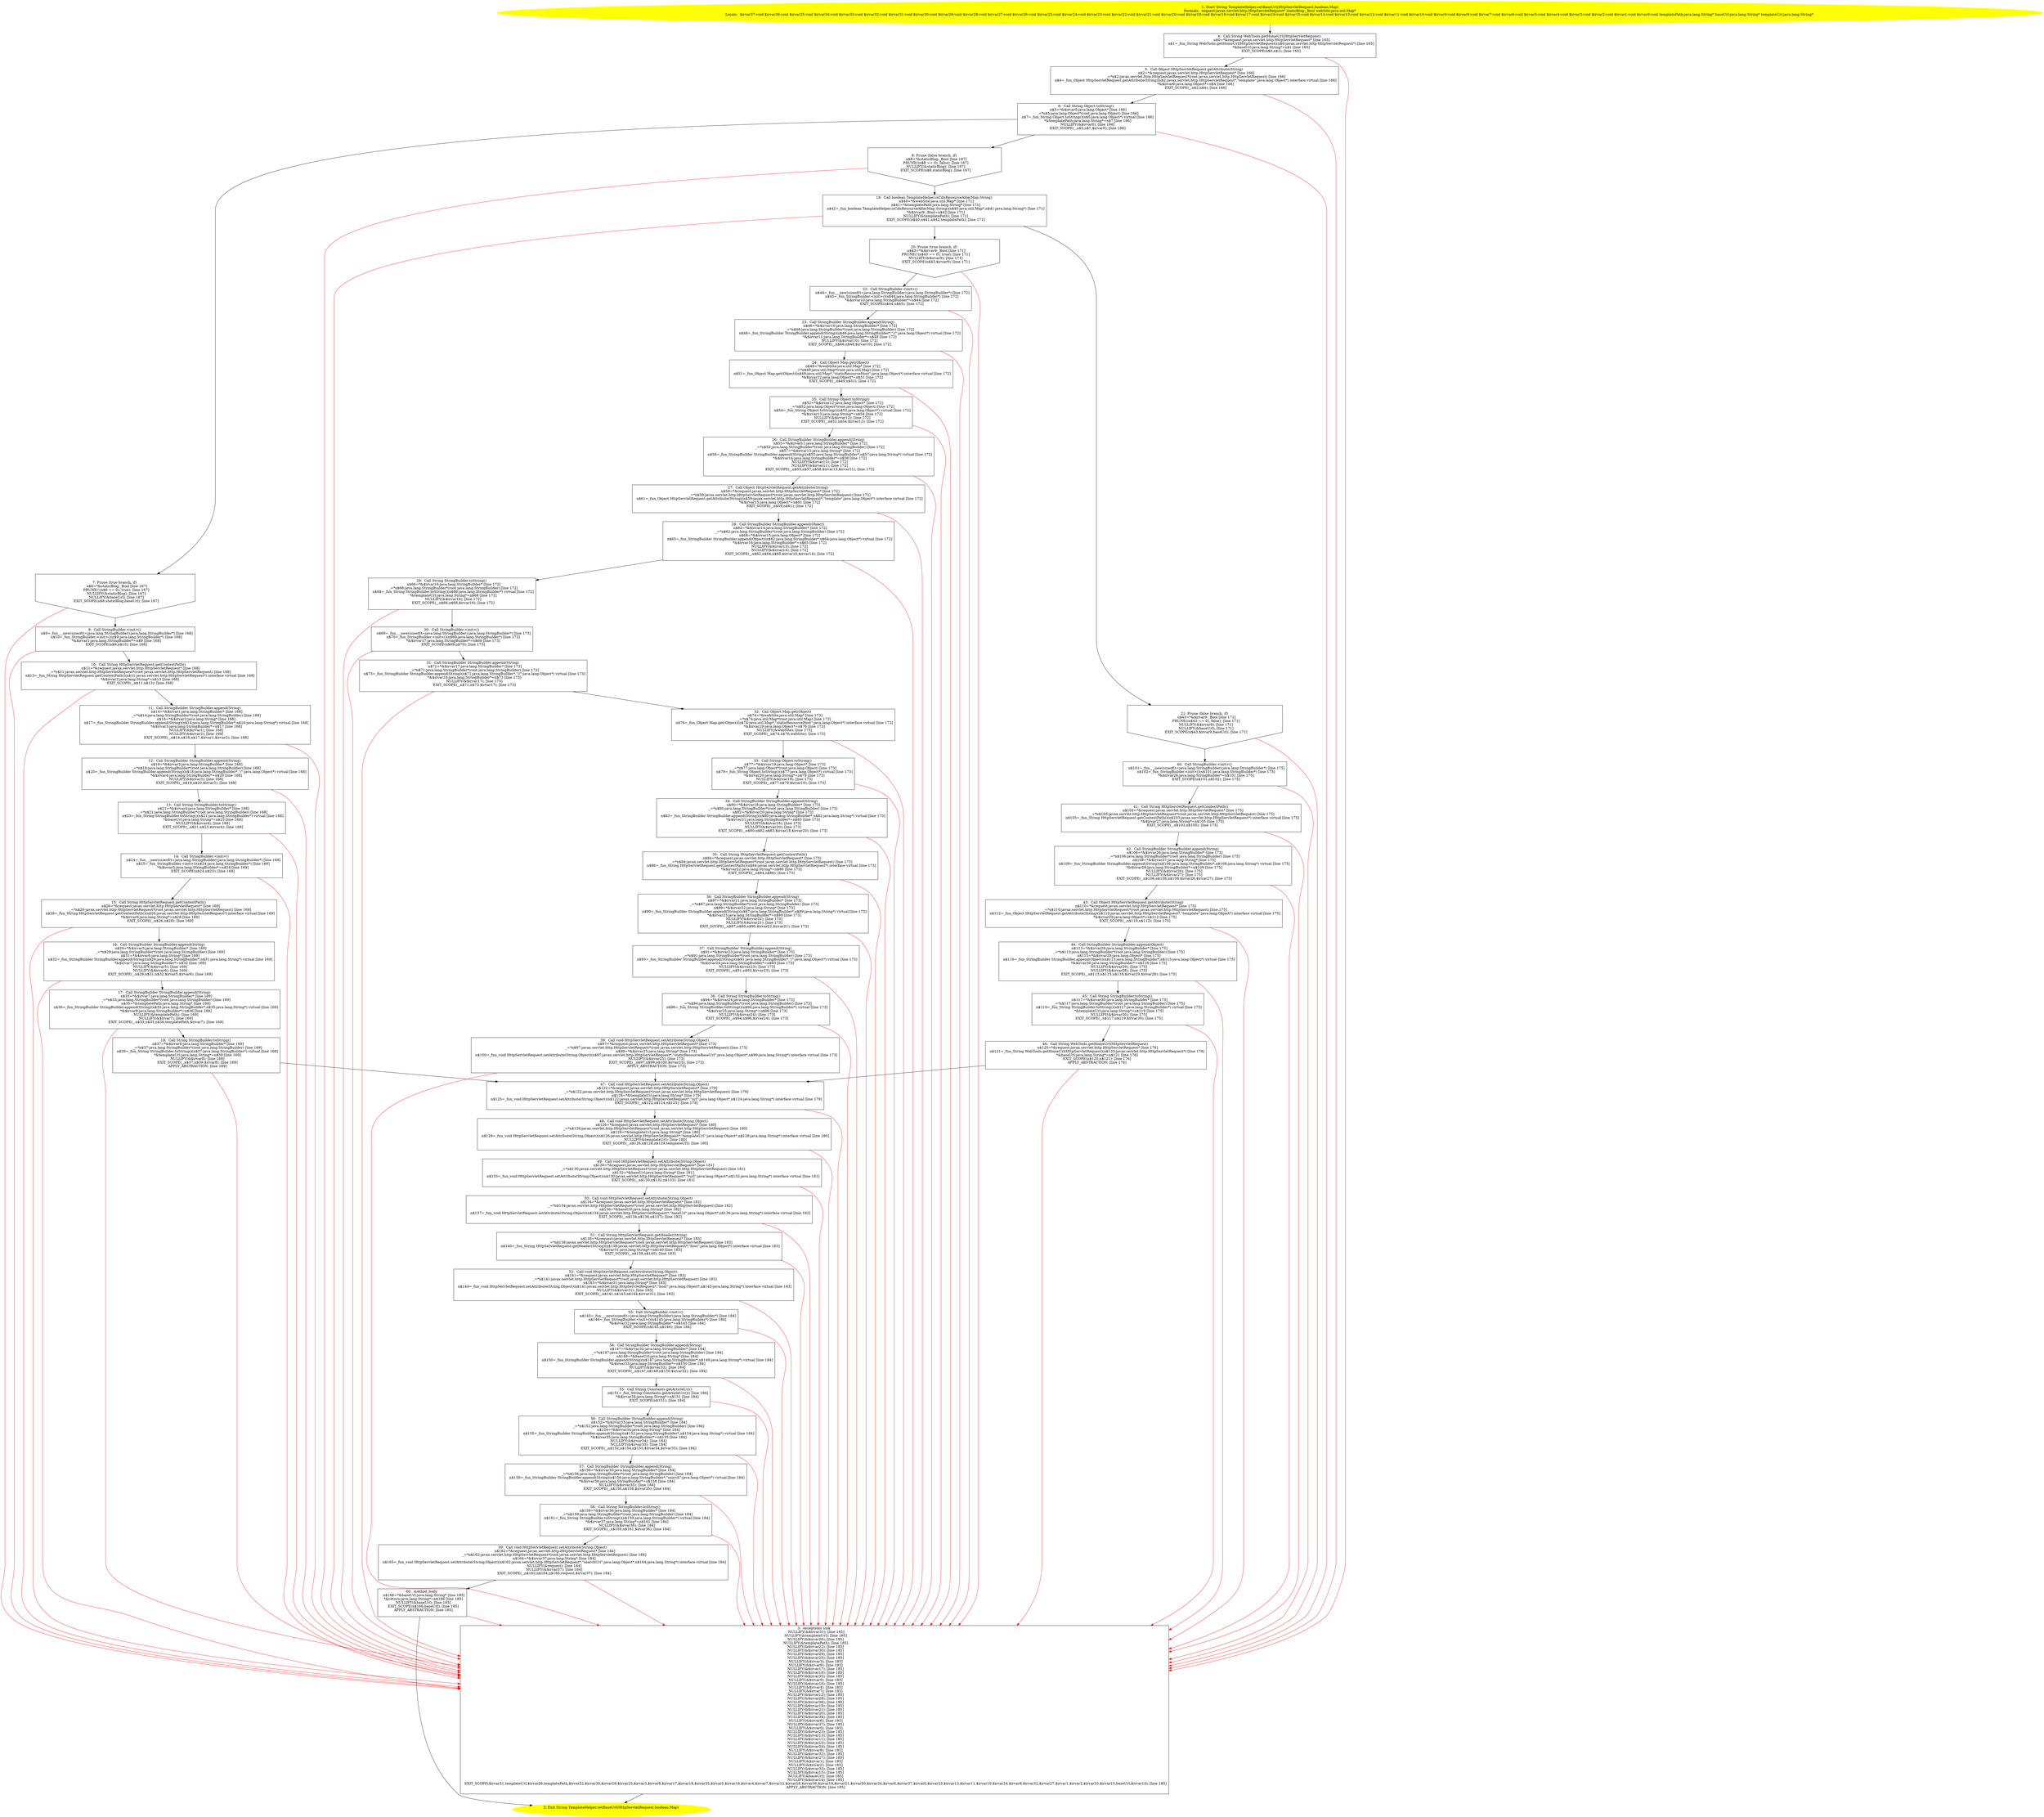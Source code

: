 /* @generated */
digraph cfg {
"com.zrlog.web.interceptor.TemplateHelper.setBaseUrl(javax.servlet.http.HttpServletRequest,boolean,ja.d4fd573fabb4f6adeed12b8acd116851_1" [label="1: Start String TemplateHelper.setBaseUrl(HttpServletRequest,boolean,Map)\nFormals:  request:javax.servlet.http.HttpServletRequest* staticBlog:_Bool webSite:java.util.Map*\nLocals:  $irvar37:void $irvar36:void $irvar35:void $irvar34:void $irvar33:void $irvar32:void $irvar31:void $irvar30:void $irvar29:void $irvar28:void $irvar27:void $irvar26:void $irvar25:void $irvar24:void $irvar23:void $irvar22:void $irvar21:void $irvar20:void $irvar19:void $irvar18:void $irvar17:void $irvar16:void $irvar15:void $irvar14:void $irvar13:void $irvar12:void $irvar11:void $irvar10:void $irvar9:void $irvar8:void $irvar7:void $irvar6:void $irvar5:void $irvar4:void $irvar3:void $irvar2:void $irvar1:void $irvar0:void templatePath:java.lang.String* baseUrl:java.lang.String* templateUrl:java.lang.String* \n  " color=yellow style=filled]
	

	 "com.zrlog.web.interceptor.TemplateHelper.setBaseUrl(javax.servlet.http.HttpServletRequest,boolean,ja.d4fd573fabb4f6adeed12b8acd116851_1" -> "com.zrlog.web.interceptor.TemplateHelper.setBaseUrl(javax.servlet.http.HttpServletRequest,boolean,ja.d4fd573fabb4f6adeed12b8acd116851_4" ;
"com.zrlog.web.interceptor.TemplateHelper.setBaseUrl(javax.servlet.http.HttpServletRequest,boolean,ja.d4fd573fabb4f6adeed12b8acd116851_2" [label="2: Exit String TemplateHelper.setBaseUrl(HttpServletRequest,boolean,Map) \n  " color=yellow style=filled]
	

"com.zrlog.web.interceptor.TemplateHelper.setBaseUrl(javax.servlet.http.HttpServletRequest,boolean,ja.d4fd573fabb4f6adeed12b8acd116851_3" [label="3:  exceptions sink \n   NULLIFY(&$irvar31); [line 185]\n  NULLIFY(&templateUrl); [line 185]\n  NULLIFY(&$irvar26); [line 185]\n  NULLIFY(&templatePath); [line 185]\n  NULLIFY(&$irvar22); [line 185]\n  NULLIFY(&$irvar30); [line 185]\n  NULLIFY(&$irvar29); [line 185]\n  NULLIFY(&$irvar25); [line 185]\n  NULLIFY(&$irvar3); [line 185]\n  NULLIFY(&$irvar9); [line 185]\n  NULLIFY(&$irvar17); [line 185]\n  NULLIFY(&$irvar18); [line 185]\n  NULLIFY(&$irvar35); [line 185]\n  NULLIFY(&$irvar5); [line 185]\n  NULLIFY(&$irvar16); [line 185]\n  NULLIFY(&$irvar4); [line 185]\n  NULLIFY(&$irvar7); [line 185]\n  NULLIFY(&$irvar12); [line 185]\n  NULLIFY(&$irvar28); [line 185]\n  NULLIFY(&$irvar36); [line 185]\n  NULLIFY(&$irvar19); [line 185]\n  NULLIFY(&$irvar21); [line 185]\n  NULLIFY(&$irvar20); [line 185]\n  NULLIFY(&$irvar34); [line 185]\n  NULLIFY(&$irvar6); [line 185]\n  NULLIFY(&$irvar37); [line 185]\n  NULLIFY(&$irvar0); [line 185]\n  NULLIFY(&$irvar23); [line 185]\n  NULLIFY(&$irvar13); [line 185]\n  NULLIFY(&$irvar11); [line 185]\n  NULLIFY(&$irvar10); [line 185]\n  NULLIFY(&$irvar24); [line 185]\n  NULLIFY(&$irvar8); [line 185]\n  NULLIFY(&$irvar32); [line 185]\n  NULLIFY(&$irvar27); [line 185]\n  NULLIFY(&$irvar1); [line 185]\n  NULLIFY(&$irvar2); [line 185]\n  NULLIFY(&$irvar33); [line 185]\n  NULLIFY(&$irvar15); [line 185]\n  NULLIFY(&baseUrl); [line 185]\n  NULLIFY(&$irvar14); [line 185]\n  EXIT_SCOPE($irvar31,templateUrl,$irvar26,templatePath,$irvar22,$irvar30,$irvar29,$irvar25,$irvar3,$irvar9,$irvar17,$irvar18,$irvar35,$irvar5,$irvar16,$irvar4,$irvar7,$irvar12,$irvar28,$irvar36,$irvar19,$irvar21,$irvar20,$irvar34,$irvar6,$irvar37,$irvar0,$irvar23,$irvar13,$irvar11,$irvar10,$irvar24,$irvar8,$irvar32,$irvar27,$irvar1,$irvar2,$irvar33,$irvar15,baseUrl,$irvar14); [line 185]\n  APPLY_ABSTRACTION; [line 185]\n " shape="box"]
	

	 "com.zrlog.web.interceptor.TemplateHelper.setBaseUrl(javax.servlet.http.HttpServletRequest,boolean,ja.d4fd573fabb4f6adeed12b8acd116851_3" -> "com.zrlog.web.interceptor.TemplateHelper.setBaseUrl(javax.servlet.http.HttpServletRequest,boolean,ja.d4fd573fabb4f6adeed12b8acd116851_2" ;
"com.zrlog.web.interceptor.TemplateHelper.setBaseUrl(javax.servlet.http.HttpServletRequest,boolean,ja.d4fd573fabb4f6adeed12b8acd116851_4" [label="4:  Call String WebTools.getHomeUrl(HttpServletRequest) \n   n$0=*&request:javax.servlet.http.HttpServletRequest* [line 165]\n  n$1=_fun_String WebTools.getHomeUrl(HttpServletRequest)(n$0:javax.servlet.http.HttpServletRequest*) [line 165]\n  *&baseUrl:java.lang.String*=n$1 [line 165]\n  EXIT_SCOPE(n$0,n$1); [line 165]\n " shape="box"]
	

	 "com.zrlog.web.interceptor.TemplateHelper.setBaseUrl(javax.servlet.http.HttpServletRequest,boolean,ja.d4fd573fabb4f6adeed12b8acd116851_4" -> "com.zrlog.web.interceptor.TemplateHelper.setBaseUrl(javax.servlet.http.HttpServletRequest,boolean,ja.d4fd573fabb4f6adeed12b8acd116851_5" ;
	 "com.zrlog.web.interceptor.TemplateHelper.setBaseUrl(javax.servlet.http.HttpServletRequest,boolean,ja.d4fd573fabb4f6adeed12b8acd116851_4" -> "com.zrlog.web.interceptor.TemplateHelper.setBaseUrl(javax.servlet.http.HttpServletRequest,boolean,ja.d4fd573fabb4f6adeed12b8acd116851_3" [color="red" ];
"com.zrlog.web.interceptor.TemplateHelper.setBaseUrl(javax.servlet.http.HttpServletRequest,boolean,ja.d4fd573fabb4f6adeed12b8acd116851_5" [label="5:  Call Object HttpServletRequest.getAttribute(String) \n   n$2=*&request:javax.servlet.http.HttpServletRequest* [line 166]\n  _=*n$2:javax.servlet.http.HttpServletRequest*(root javax.servlet.http.HttpServletRequest) [line 166]\n  n$4=_fun_Object HttpServletRequest.getAttribute(String)(n$2:javax.servlet.http.HttpServletRequest*,\"template\":java.lang.Object*) interface virtual [line 166]\n  *&$irvar0:java.lang.Object*=n$4 [line 166]\n  EXIT_SCOPE(_,n$2,n$4); [line 166]\n " shape="box"]
	

	 "com.zrlog.web.interceptor.TemplateHelper.setBaseUrl(javax.servlet.http.HttpServletRequest,boolean,ja.d4fd573fabb4f6adeed12b8acd116851_5" -> "com.zrlog.web.interceptor.TemplateHelper.setBaseUrl(javax.servlet.http.HttpServletRequest,boolean,ja.d4fd573fabb4f6adeed12b8acd116851_6" ;
	 "com.zrlog.web.interceptor.TemplateHelper.setBaseUrl(javax.servlet.http.HttpServletRequest,boolean,ja.d4fd573fabb4f6adeed12b8acd116851_5" -> "com.zrlog.web.interceptor.TemplateHelper.setBaseUrl(javax.servlet.http.HttpServletRequest,boolean,ja.d4fd573fabb4f6adeed12b8acd116851_3" [color="red" ];
"com.zrlog.web.interceptor.TemplateHelper.setBaseUrl(javax.servlet.http.HttpServletRequest,boolean,ja.d4fd573fabb4f6adeed12b8acd116851_6" [label="6:  Call String Object.toString() \n   n$5=*&$irvar0:java.lang.Object* [line 166]\n  _=*n$5:java.lang.Object*(root java.lang.Object) [line 166]\n  n$7=_fun_String Object.toString()(n$5:java.lang.Object*) virtual [line 166]\n  *&templatePath:java.lang.String*=n$7 [line 166]\n  NULLIFY(&$irvar0); [line 166]\n  EXIT_SCOPE(_,n$5,n$7,$irvar0); [line 166]\n " shape="box"]
	

	 "com.zrlog.web.interceptor.TemplateHelper.setBaseUrl(javax.servlet.http.HttpServletRequest,boolean,ja.d4fd573fabb4f6adeed12b8acd116851_6" -> "com.zrlog.web.interceptor.TemplateHelper.setBaseUrl(javax.servlet.http.HttpServletRequest,boolean,ja.d4fd573fabb4f6adeed12b8acd116851_7" ;
	 "com.zrlog.web.interceptor.TemplateHelper.setBaseUrl(javax.servlet.http.HttpServletRequest,boolean,ja.d4fd573fabb4f6adeed12b8acd116851_6" -> "com.zrlog.web.interceptor.TemplateHelper.setBaseUrl(javax.servlet.http.HttpServletRequest,boolean,ja.d4fd573fabb4f6adeed12b8acd116851_8" ;
	 "com.zrlog.web.interceptor.TemplateHelper.setBaseUrl(javax.servlet.http.HttpServletRequest,boolean,ja.d4fd573fabb4f6adeed12b8acd116851_6" -> "com.zrlog.web.interceptor.TemplateHelper.setBaseUrl(javax.servlet.http.HttpServletRequest,boolean,ja.d4fd573fabb4f6adeed12b8acd116851_3" [color="red" ];
"com.zrlog.web.interceptor.TemplateHelper.setBaseUrl(javax.servlet.http.HttpServletRequest,boolean,ja.d4fd573fabb4f6adeed12b8acd116851_7" [label="7: Prune (true branch, if) \n   n$8=*&staticBlog:_Bool [line 167]\n  PRUNE(!(n$8 == 0), true); [line 167]\n  NULLIFY(&staticBlog); [line 167]\n  NULLIFY(&baseUrl); [line 167]\n  EXIT_SCOPE(n$8,staticBlog,baseUrl); [line 167]\n " shape="invhouse"]
	

	 "com.zrlog.web.interceptor.TemplateHelper.setBaseUrl(javax.servlet.http.HttpServletRequest,boolean,ja.d4fd573fabb4f6adeed12b8acd116851_7" -> "com.zrlog.web.interceptor.TemplateHelper.setBaseUrl(javax.servlet.http.HttpServletRequest,boolean,ja.d4fd573fabb4f6adeed12b8acd116851_9" ;
	 "com.zrlog.web.interceptor.TemplateHelper.setBaseUrl(javax.servlet.http.HttpServletRequest,boolean,ja.d4fd573fabb4f6adeed12b8acd116851_7" -> "com.zrlog.web.interceptor.TemplateHelper.setBaseUrl(javax.servlet.http.HttpServletRequest,boolean,ja.d4fd573fabb4f6adeed12b8acd116851_3" [color="red" ];
"com.zrlog.web.interceptor.TemplateHelper.setBaseUrl(javax.servlet.http.HttpServletRequest,boolean,ja.d4fd573fabb4f6adeed12b8acd116851_8" [label="8: Prune (false branch, if) \n   n$8=*&staticBlog:_Bool [line 167]\n  PRUNE((n$8 == 0), false); [line 167]\n  NULLIFY(&staticBlog); [line 167]\n  EXIT_SCOPE(n$8,staticBlog); [line 167]\n " shape="invhouse"]
	

	 "com.zrlog.web.interceptor.TemplateHelper.setBaseUrl(javax.servlet.http.HttpServletRequest,boolean,ja.d4fd573fabb4f6adeed12b8acd116851_8" -> "com.zrlog.web.interceptor.TemplateHelper.setBaseUrl(javax.servlet.http.HttpServletRequest,boolean,ja.d4fd573fabb4f6adeed12b8acd116851_19" ;
	 "com.zrlog.web.interceptor.TemplateHelper.setBaseUrl(javax.servlet.http.HttpServletRequest,boolean,ja.d4fd573fabb4f6adeed12b8acd116851_8" -> "com.zrlog.web.interceptor.TemplateHelper.setBaseUrl(javax.servlet.http.HttpServletRequest,boolean,ja.d4fd573fabb4f6adeed12b8acd116851_3" [color="red" ];
"com.zrlog.web.interceptor.TemplateHelper.setBaseUrl(javax.servlet.http.HttpServletRequest,boolean,ja.d4fd573fabb4f6adeed12b8acd116851_9" [label="9:  Call StringBuilder.<init>() \n   n$9=_fun___new(sizeof(t=java.lang.StringBuilder):java.lang.StringBuilder*) [line 168]\n  n$10=_fun_StringBuilder.<init>()(n$9:java.lang.StringBuilder*) [line 168]\n  *&$irvar1:java.lang.StringBuilder*=n$9 [line 168]\n  EXIT_SCOPE(n$9,n$10); [line 168]\n " shape="box"]
	

	 "com.zrlog.web.interceptor.TemplateHelper.setBaseUrl(javax.servlet.http.HttpServletRequest,boolean,ja.d4fd573fabb4f6adeed12b8acd116851_9" -> "com.zrlog.web.interceptor.TemplateHelper.setBaseUrl(javax.servlet.http.HttpServletRequest,boolean,ja.d4fd573fabb4f6adeed12b8acd116851_10" ;
	 "com.zrlog.web.interceptor.TemplateHelper.setBaseUrl(javax.servlet.http.HttpServletRequest,boolean,ja.d4fd573fabb4f6adeed12b8acd116851_9" -> "com.zrlog.web.interceptor.TemplateHelper.setBaseUrl(javax.servlet.http.HttpServletRequest,boolean,ja.d4fd573fabb4f6adeed12b8acd116851_3" [color="red" ];
"com.zrlog.web.interceptor.TemplateHelper.setBaseUrl(javax.servlet.http.HttpServletRequest,boolean,ja.d4fd573fabb4f6adeed12b8acd116851_10" [label="10:  Call String HttpServletRequest.getContextPath() \n   n$11=*&request:javax.servlet.http.HttpServletRequest* [line 168]\n  _=*n$11:javax.servlet.http.HttpServletRequest*(root javax.servlet.http.HttpServletRequest) [line 168]\n  n$13=_fun_String HttpServletRequest.getContextPath()(n$11:javax.servlet.http.HttpServletRequest*) interface virtual [line 168]\n  *&$irvar2:java.lang.String*=n$13 [line 168]\n  EXIT_SCOPE(_,n$11,n$13); [line 168]\n " shape="box"]
	

	 "com.zrlog.web.interceptor.TemplateHelper.setBaseUrl(javax.servlet.http.HttpServletRequest,boolean,ja.d4fd573fabb4f6adeed12b8acd116851_10" -> "com.zrlog.web.interceptor.TemplateHelper.setBaseUrl(javax.servlet.http.HttpServletRequest,boolean,ja.d4fd573fabb4f6adeed12b8acd116851_11" ;
	 "com.zrlog.web.interceptor.TemplateHelper.setBaseUrl(javax.servlet.http.HttpServletRequest,boolean,ja.d4fd573fabb4f6adeed12b8acd116851_10" -> "com.zrlog.web.interceptor.TemplateHelper.setBaseUrl(javax.servlet.http.HttpServletRequest,boolean,ja.d4fd573fabb4f6adeed12b8acd116851_3" [color="red" ];
"com.zrlog.web.interceptor.TemplateHelper.setBaseUrl(javax.servlet.http.HttpServletRequest,boolean,ja.d4fd573fabb4f6adeed12b8acd116851_11" [label="11:  Call StringBuilder StringBuilder.append(String) \n   n$14=*&$irvar1:java.lang.StringBuilder* [line 168]\n  _=*n$14:java.lang.StringBuilder*(root java.lang.StringBuilder) [line 168]\n  n$16=*&$irvar2:java.lang.String* [line 168]\n  n$17=_fun_StringBuilder StringBuilder.append(String)(n$14:java.lang.StringBuilder*,n$16:java.lang.String*) virtual [line 168]\n  *&$irvar3:java.lang.StringBuilder*=n$17 [line 168]\n  NULLIFY(&$irvar1); [line 168]\n  NULLIFY(&$irvar2); [line 168]\n  EXIT_SCOPE(_,n$14,n$16,n$17,$irvar1,$irvar2); [line 168]\n " shape="box"]
	

	 "com.zrlog.web.interceptor.TemplateHelper.setBaseUrl(javax.servlet.http.HttpServletRequest,boolean,ja.d4fd573fabb4f6adeed12b8acd116851_11" -> "com.zrlog.web.interceptor.TemplateHelper.setBaseUrl(javax.servlet.http.HttpServletRequest,boolean,ja.d4fd573fabb4f6adeed12b8acd116851_12" ;
	 "com.zrlog.web.interceptor.TemplateHelper.setBaseUrl(javax.servlet.http.HttpServletRequest,boolean,ja.d4fd573fabb4f6adeed12b8acd116851_11" -> "com.zrlog.web.interceptor.TemplateHelper.setBaseUrl(javax.servlet.http.HttpServletRequest,boolean,ja.d4fd573fabb4f6adeed12b8acd116851_3" [color="red" ];
"com.zrlog.web.interceptor.TemplateHelper.setBaseUrl(javax.servlet.http.HttpServletRequest,boolean,ja.d4fd573fabb4f6adeed12b8acd116851_12" [label="12:  Call StringBuilder StringBuilder.append(String) \n   n$18=*&$irvar3:java.lang.StringBuilder* [line 168]\n  _=*n$18:java.lang.StringBuilder*(root java.lang.StringBuilder) [line 168]\n  n$20=_fun_StringBuilder StringBuilder.append(String)(n$18:java.lang.StringBuilder*,\"/\":java.lang.Object*) virtual [line 168]\n  *&$irvar4:java.lang.StringBuilder*=n$20 [line 168]\n  NULLIFY(&$irvar3); [line 168]\n  EXIT_SCOPE(_,n$18,n$20,$irvar3); [line 168]\n " shape="box"]
	

	 "com.zrlog.web.interceptor.TemplateHelper.setBaseUrl(javax.servlet.http.HttpServletRequest,boolean,ja.d4fd573fabb4f6adeed12b8acd116851_12" -> "com.zrlog.web.interceptor.TemplateHelper.setBaseUrl(javax.servlet.http.HttpServletRequest,boolean,ja.d4fd573fabb4f6adeed12b8acd116851_13" ;
	 "com.zrlog.web.interceptor.TemplateHelper.setBaseUrl(javax.servlet.http.HttpServletRequest,boolean,ja.d4fd573fabb4f6adeed12b8acd116851_12" -> "com.zrlog.web.interceptor.TemplateHelper.setBaseUrl(javax.servlet.http.HttpServletRequest,boolean,ja.d4fd573fabb4f6adeed12b8acd116851_3" [color="red" ];
"com.zrlog.web.interceptor.TemplateHelper.setBaseUrl(javax.servlet.http.HttpServletRequest,boolean,ja.d4fd573fabb4f6adeed12b8acd116851_13" [label="13:  Call String StringBuilder.toString() \n   n$21=*&$irvar4:java.lang.StringBuilder* [line 168]\n  _=*n$21:java.lang.StringBuilder*(root java.lang.StringBuilder) [line 168]\n  n$23=_fun_String StringBuilder.toString()(n$21:java.lang.StringBuilder*) virtual [line 168]\n  *&baseUrl:java.lang.String*=n$23 [line 168]\n  NULLIFY(&$irvar4); [line 168]\n  EXIT_SCOPE(_,n$21,n$23,$irvar4); [line 168]\n " shape="box"]
	

	 "com.zrlog.web.interceptor.TemplateHelper.setBaseUrl(javax.servlet.http.HttpServletRequest,boolean,ja.d4fd573fabb4f6adeed12b8acd116851_13" -> "com.zrlog.web.interceptor.TemplateHelper.setBaseUrl(javax.servlet.http.HttpServletRequest,boolean,ja.d4fd573fabb4f6adeed12b8acd116851_14" ;
	 "com.zrlog.web.interceptor.TemplateHelper.setBaseUrl(javax.servlet.http.HttpServletRequest,boolean,ja.d4fd573fabb4f6adeed12b8acd116851_13" -> "com.zrlog.web.interceptor.TemplateHelper.setBaseUrl(javax.servlet.http.HttpServletRequest,boolean,ja.d4fd573fabb4f6adeed12b8acd116851_3" [color="red" ];
"com.zrlog.web.interceptor.TemplateHelper.setBaseUrl(javax.servlet.http.HttpServletRequest,boolean,ja.d4fd573fabb4f6adeed12b8acd116851_14" [label="14:  Call StringBuilder.<init>() \n   n$24=_fun___new(sizeof(t=java.lang.StringBuilder):java.lang.StringBuilder*) [line 169]\n  n$25=_fun_StringBuilder.<init>()(n$24:java.lang.StringBuilder*) [line 169]\n  *&$irvar5:java.lang.StringBuilder*=n$24 [line 169]\n  EXIT_SCOPE(n$24,n$25); [line 169]\n " shape="box"]
	

	 "com.zrlog.web.interceptor.TemplateHelper.setBaseUrl(javax.servlet.http.HttpServletRequest,boolean,ja.d4fd573fabb4f6adeed12b8acd116851_14" -> "com.zrlog.web.interceptor.TemplateHelper.setBaseUrl(javax.servlet.http.HttpServletRequest,boolean,ja.d4fd573fabb4f6adeed12b8acd116851_15" ;
	 "com.zrlog.web.interceptor.TemplateHelper.setBaseUrl(javax.servlet.http.HttpServletRequest,boolean,ja.d4fd573fabb4f6adeed12b8acd116851_14" -> "com.zrlog.web.interceptor.TemplateHelper.setBaseUrl(javax.servlet.http.HttpServletRequest,boolean,ja.d4fd573fabb4f6adeed12b8acd116851_3" [color="red" ];
"com.zrlog.web.interceptor.TemplateHelper.setBaseUrl(javax.servlet.http.HttpServletRequest,boolean,ja.d4fd573fabb4f6adeed12b8acd116851_15" [label="15:  Call String HttpServletRequest.getContextPath() \n   n$26=*&request:javax.servlet.http.HttpServletRequest* [line 169]\n  _=*n$26:javax.servlet.http.HttpServletRequest*(root javax.servlet.http.HttpServletRequest) [line 169]\n  n$28=_fun_String HttpServletRequest.getContextPath()(n$26:javax.servlet.http.HttpServletRequest*) interface virtual [line 169]\n  *&$irvar6:java.lang.String*=n$28 [line 169]\n  EXIT_SCOPE(_,n$26,n$28); [line 169]\n " shape="box"]
	

	 "com.zrlog.web.interceptor.TemplateHelper.setBaseUrl(javax.servlet.http.HttpServletRequest,boolean,ja.d4fd573fabb4f6adeed12b8acd116851_15" -> "com.zrlog.web.interceptor.TemplateHelper.setBaseUrl(javax.servlet.http.HttpServletRequest,boolean,ja.d4fd573fabb4f6adeed12b8acd116851_16" ;
	 "com.zrlog.web.interceptor.TemplateHelper.setBaseUrl(javax.servlet.http.HttpServletRequest,boolean,ja.d4fd573fabb4f6adeed12b8acd116851_15" -> "com.zrlog.web.interceptor.TemplateHelper.setBaseUrl(javax.servlet.http.HttpServletRequest,boolean,ja.d4fd573fabb4f6adeed12b8acd116851_3" [color="red" ];
"com.zrlog.web.interceptor.TemplateHelper.setBaseUrl(javax.servlet.http.HttpServletRequest,boolean,ja.d4fd573fabb4f6adeed12b8acd116851_16" [label="16:  Call StringBuilder StringBuilder.append(String) \n   n$29=*&$irvar5:java.lang.StringBuilder* [line 169]\n  _=*n$29:java.lang.StringBuilder*(root java.lang.StringBuilder) [line 169]\n  n$31=*&$irvar6:java.lang.String* [line 169]\n  n$32=_fun_StringBuilder StringBuilder.append(String)(n$29:java.lang.StringBuilder*,n$31:java.lang.String*) virtual [line 169]\n  *&$irvar7:java.lang.StringBuilder*=n$32 [line 169]\n  NULLIFY(&$irvar5); [line 169]\n  NULLIFY(&$irvar6); [line 169]\n  EXIT_SCOPE(_,n$29,n$31,n$32,$irvar5,$irvar6); [line 169]\n " shape="box"]
	

	 "com.zrlog.web.interceptor.TemplateHelper.setBaseUrl(javax.servlet.http.HttpServletRequest,boolean,ja.d4fd573fabb4f6adeed12b8acd116851_16" -> "com.zrlog.web.interceptor.TemplateHelper.setBaseUrl(javax.servlet.http.HttpServletRequest,boolean,ja.d4fd573fabb4f6adeed12b8acd116851_17" ;
	 "com.zrlog.web.interceptor.TemplateHelper.setBaseUrl(javax.servlet.http.HttpServletRequest,boolean,ja.d4fd573fabb4f6adeed12b8acd116851_16" -> "com.zrlog.web.interceptor.TemplateHelper.setBaseUrl(javax.servlet.http.HttpServletRequest,boolean,ja.d4fd573fabb4f6adeed12b8acd116851_3" [color="red" ];
"com.zrlog.web.interceptor.TemplateHelper.setBaseUrl(javax.servlet.http.HttpServletRequest,boolean,ja.d4fd573fabb4f6adeed12b8acd116851_17" [label="17:  Call StringBuilder StringBuilder.append(String) \n   n$33=*&$irvar7:java.lang.StringBuilder* [line 169]\n  _=*n$33:java.lang.StringBuilder*(root java.lang.StringBuilder) [line 169]\n  n$35=*&templatePath:java.lang.String* [line 169]\n  n$36=_fun_StringBuilder StringBuilder.append(String)(n$33:java.lang.StringBuilder*,n$35:java.lang.String*) virtual [line 169]\n  *&$irvar8:java.lang.StringBuilder*=n$36 [line 169]\n  NULLIFY(&templatePath); [line 169]\n  NULLIFY(&$irvar7); [line 169]\n  EXIT_SCOPE(_,n$33,n$35,n$36,templatePath,$irvar7); [line 169]\n " shape="box"]
	

	 "com.zrlog.web.interceptor.TemplateHelper.setBaseUrl(javax.servlet.http.HttpServletRequest,boolean,ja.d4fd573fabb4f6adeed12b8acd116851_17" -> "com.zrlog.web.interceptor.TemplateHelper.setBaseUrl(javax.servlet.http.HttpServletRequest,boolean,ja.d4fd573fabb4f6adeed12b8acd116851_18" ;
	 "com.zrlog.web.interceptor.TemplateHelper.setBaseUrl(javax.servlet.http.HttpServletRequest,boolean,ja.d4fd573fabb4f6adeed12b8acd116851_17" -> "com.zrlog.web.interceptor.TemplateHelper.setBaseUrl(javax.servlet.http.HttpServletRequest,boolean,ja.d4fd573fabb4f6adeed12b8acd116851_3" [color="red" ];
"com.zrlog.web.interceptor.TemplateHelper.setBaseUrl(javax.servlet.http.HttpServletRequest,boolean,ja.d4fd573fabb4f6adeed12b8acd116851_18" [label="18:  Call String StringBuilder.toString() \n   n$37=*&$irvar8:java.lang.StringBuilder* [line 169]\n  _=*n$37:java.lang.StringBuilder*(root java.lang.StringBuilder) [line 169]\n  n$39=_fun_String StringBuilder.toString()(n$37:java.lang.StringBuilder*) virtual [line 169]\n  *&templateUrl:java.lang.String*=n$39 [line 169]\n  NULLIFY(&$irvar8); [line 169]\n  EXIT_SCOPE(_,n$37,n$39,$irvar8); [line 169]\n  APPLY_ABSTRACTION; [line 169]\n " shape="box"]
	

	 "com.zrlog.web.interceptor.TemplateHelper.setBaseUrl(javax.servlet.http.HttpServletRequest,boolean,ja.d4fd573fabb4f6adeed12b8acd116851_18" -> "com.zrlog.web.interceptor.TemplateHelper.setBaseUrl(javax.servlet.http.HttpServletRequest,boolean,ja.d4fd573fabb4f6adeed12b8acd116851_47" ;
	 "com.zrlog.web.interceptor.TemplateHelper.setBaseUrl(javax.servlet.http.HttpServletRequest,boolean,ja.d4fd573fabb4f6adeed12b8acd116851_18" -> "com.zrlog.web.interceptor.TemplateHelper.setBaseUrl(javax.servlet.http.HttpServletRequest,boolean,ja.d4fd573fabb4f6adeed12b8acd116851_3" [color="red" ];
"com.zrlog.web.interceptor.TemplateHelper.setBaseUrl(javax.servlet.http.HttpServletRequest,boolean,ja.d4fd573fabb4f6adeed12b8acd116851_19" [label="19:  Call boolean TemplateHelper.isCdnResourceAble(Map,String) \n   n$40=*&webSite:java.util.Map* [line 171]\n  n$41=*&templatePath:java.lang.String* [line 171]\n  n$42=_fun_boolean TemplateHelper.isCdnResourceAble(Map,String)(n$40:java.util.Map*,n$41:java.lang.String*) [line 171]\n  *&$irvar9:_Bool=n$42 [line 171]\n  NULLIFY(&templatePath); [line 171]\n  EXIT_SCOPE(n$40,n$41,n$42,templatePath); [line 171]\n " shape="box"]
	

	 "com.zrlog.web.interceptor.TemplateHelper.setBaseUrl(javax.servlet.http.HttpServletRequest,boolean,ja.d4fd573fabb4f6adeed12b8acd116851_19" -> "com.zrlog.web.interceptor.TemplateHelper.setBaseUrl(javax.servlet.http.HttpServletRequest,boolean,ja.d4fd573fabb4f6adeed12b8acd116851_20" ;
	 "com.zrlog.web.interceptor.TemplateHelper.setBaseUrl(javax.servlet.http.HttpServletRequest,boolean,ja.d4fd573fabb4f6adeed12b8acd116851_19" -> "com.zrlog.web.interceptor.TemplateHelper.setBaseUrl(javax.servlet.http.HttpServletRequest,boolean,ja.d4fd573fabb4f6adeed12b8acd116851_21" ;
	 "com.zrlog.web.interceptor.TemplateHelper.setBaseUrl(javax.servlet.http.HttpServletRequest,boolean,ja.d4fd573fabb4f6adeed12b8acd116851_19" -> "com.zrlog.web.interceptor.TemplateHelper.setBaseUrl(javax.servlet.http.HttpServletRequest,boolean,ja.d4fd573fabb4f6adeed12b8acd116851_3" [color="red" ];
"com.zrlog.web.interceptor.TemplateHelper.setBaseUrl(javax.servlet.http.HttpServletRequest,boolean,ja.d4fd573fabb4f6adeed12b8acd116851_20" [label="20: Prune (true branch, if) \n   n$43=*&$irvar9:_Bool [line 171]\n  PRUNE(!(n$43 == 0), true); [line 171]\n  NULLIFY(&$irvar9); [line 171]\n  EXIT_SCOPE(n$43,$irvar9); [line 171]\n " shape="invhouse"]
	

	 "com.zrlog.web.interceptor.TemplateHelper.setBaseUrl(javax.servlet.http.HttpServletRequest,boolean,ja.d4fd573fabb4f6adeed12b8acd116851_20" -> "com.zrlog.web.interceptor.TemplateHelper.setBaseUrl(javax.servlet.http.HttpServletRequest,boolean,ja.d4fd573fabb4f6adeed12b8acd116851_22" ;
	 "com.zrlog.web.interceptor.TemplateHelper.setBaseUrl(javax.servlet.http.HttpServletRequest,boolean,ja.d4fd573fabb4f6adeed12b8acd116851_20" -> "com.zrlog.web.interceptor.TemplateHelper.setBaseUrl(javax.servlet.http.HttpServletRequest,boolean,ja.d4fd573fabb4f6adeed12b8acd116851_3" [color="red" ];
"com.zrlog.web.interceptor.TemplateHelper.setBaseUrl(javax.servlet.http.HttpServletRequest,boolean,ja.d4fd573fabb4f6adeed12b8acd116851_21" [label="21: Prune (false branch, if) \n   n$43=*&$irvar9:_Bool [line 171]\n  PRUNE((n$43 == 0), false); [line 171]\n  NULLIFY(&$irvar9); [line 171]\n  NULLIFY(&baseUrl); [line 171]\n  EXIT_SCOPE(n$43,$irvar9,baseUrl); [line 171]\n " shape="invhouse"]
	

	 "com.zrlog.web.interceptor.TemplateHelper.setBaseUrl(javax.servlet.http.HttpServletRequest,boolean,ja.d4fd573fabb4f6adeed12b8acd116851_21" -> "com.zrlog.web.interceptor.TemplateHelper.setBaseUrl(javax.servlet.http.HttpServletRequest,boolean,ja.d4fd573fabb4f6adeed12b8acd116851_40" ;
	 "com.zrlog.web.interceptor.TemplateHelper.setBaseUrl(javax.servlet.http.HttpServletRequest,boolean,ja.d4fd573fabb4f6adeed12b8acd116851_21" -> "com.zrlog.web.interceptor.TemplateHelper.setBaseUrl(javax.servlet.http.HttpServletRequest,boolean,ja.d4fd573fabb4f6adeed12b8acd116851_3" [color="red" ];
"com.zrlog.web.interceptor.TemplateHelper.setBaseUrl(javax.servlet.http.HttpServletRequest,boolean,ja.d4fd573fabb4f6adeed12b8acd116851_22" [label="22:  Call StringBuilder.<init>() \n   n$44=_fun___new(sizeof(t=java.lang.StringBuilder):java.lang.StringBuilder*) [line 172]\n  n$45=_fun_StringBuilder.<init>()(n$44:java.lang.StringBuilder*) [line 172]\n  *&$irvar10:java.lang.StringBuilder*=n$44 [line 172]\n  EXIT_SCOPE(n$44,n$45); [line 172]\n " shape="box"]
	

	 "com.zrlog.web.interceptor.TemplateHelper.setBaseUrl(javax.servlet.http.HttpServletRequest,boolean,ja.d4fd573fabb4f6adeed12b8acd116851_22" -> "com.zrlog.web.interceptor.TemplateHelper.setBaseUrl(javax.servlet.http.HttpServletRequest,boolean,ja.d4fd573fabb4f6adeed12b8acd116851_23" ;
	 "com.zrlog.web.interceptor.TemplateHelper.setBaseUrl(javax.servlet.http.HttpServletRequest,boolean,ja.d4fd573fabb4f6adeed12b8acd116851_22" -> "com.zrlog.web.interceptor.TemplateHelper.setBaseUrl(javax.servlet.http.HttpServletRequest,boolean,ja.d4fd573fabb4f6adeed12b8acd116851_3" [color="red" ];
"com.zrlog.web.interceptor.TemplateHelper.setBaseUrl(javax.servlet.http.HttpServletRequest,boolean,ja.d4fd573fabb4f6adeed12b8acd116851_23" [label="23:  Call StringBuilder StringBuilder.append(String) \n   n$46=*&$irvar10:java.lang.StringBuilder* [line 172]\n  _=*n$46:java.lang.StringBuilder*(root java.lang.StringBuilder) [line 172]\n  n$48=_fun_StringBuilder StringBuilder.append(String)(n$46:java.lang.StringBuilder*,\"//\":java.lang.Object*) virtual [line 172]\n  *&$irvar11:java.lang.StringBuilder*=n$48 [line 172]\n  NULLIFY(&$irvar10); [line 172]\n  EXIT_SCOPE(_,n$46,n$48,$irvar10); [line 172]\n " shape="box"]
	

	 "com.zrlog.web.interceptor.TemplateHelper.setBaseUrl(javax.servlet.http.HttpServletRequest,boolean,ja.d4fd573fabb4f6adeed12b8acd116851_23" -> "com.zrlog.web.interceptor.TemplateHelper.setBaseUrl(javax.servlet.http.HttpServletRequest,boolean,ja.d4fd573fabb4f6adeed12b8acd116851_24" ;
	 "com.zrlog.web.interceptor.TemplateHelper.setBaseUrl(javax.servlet.http.HttpServletRequest,boolean,ja.d4fd573fabb4f6adeed12b8acd116851_23" -> "com.zrlog.web.interceptor.TemplateHelper.setBaseUrl(javax.servlet.http.HttpServletRequest,boolean,ja.d4fd573fabb4f6adeed12b8acd116851_3" [color="red" ];
"com.zrlog.web.interceptor.TemplateHelper.setBaseUrl(javax.servlet.http.HttpServletRequest,boolean,ja.d4fd573fabb4f6adeed12b8acd116851_24" [label="24:  Call Object Map.get(Object) \n   n$49=*&webSite:java.util.Map* [line 172]\n  _=*n$49:java.util.Map*(root java.util.Map) [line 172]\n  n$51=_fun_Object Map.get(Object)(n$49:java.util.Map*,\"staticResourceHost\":java.lang.Object*) interface virtual [line 172]\n  *&$irvar12:java.lang.Object*=n$51 [line 172]\n  EXIT_SCOPE(_,n$49,n$51); [line 172]\n " shape="box"]
	

	 "com.zrlog.web.interceptor.TemplateHelper.setBaseUrl(javax.servlet.http.HttpServletRequest,boolean,ja.d4fd573fabb4f6adeed12b8acd116851_24" -> "com.zrlog.web.interceptor.TemplateHelper.setBaseUrl(javax.servlet.http.HttpServletRequest,boolean,ja.d4fd573fabb4f6adeed12b8acd116851_25" ;
	 "com.zrlog.web.interceptor.TemplateHelper.setBaseUrl(javax.servlet.http.HttpServletRequest,boolean,ja.d4fd573fabb4f6adeed12b8acd116851_24" -> "com.zrlog.web.interceptor.TemplateHelper.setBaseUrl(javax.servlet.http.HttpServletRequest,boolean,ja.d4fd573fabb4f6adeed12b8acd116851_3" [color="red" ];
"com.zrlog.web.interceptor.TemplateHelper.setBaseUrl(javax.servlet.http.HttpServletRequest,boolean,ja.d4fd573fabb4f6adeed12b8acd116851_25" [label="25:  Call String Object.toString() \n   n$52=*&$irvar12:java.lang.Object* [line 172]\n  _=*n$52:java.lang.Object*(root java.lang.Object) [line 172]\n  n$54=_fun_String Object.toString()(n$52:java.lang.Object*) virtual [line 172]\n  *&$irvar13:java.lang.String*=n$54 [line 172]\n  NULLIFY(&$irvar12); [line 172]\n  EXIT_SCOPE(_,n$52,n$54,$irvar12); [line 172]\n " shape="box"]
	

	 "com.zrlog.web.interceptor.TemplateHelper.setBaseUrl(javax.servlet.http.HttpServletRequest,boolean,ja.d4fd573fabb4f6adeed12b8acd116851_25" -> "com.zrlog.web.interceptor.TemplateHelper.setBaseUrl(javax.servlet.http.HttpServletRequest,boolean,ja.d4fd573fabb4f6adeed12b8acd116851_26" ;
	 "com.zrlog.web.interceptor.TemplateHelper.setBaseUrl(javax.servlet.http.HttpServletRequest,boolean,ja.d4fd573fabb4f6adeed12b8acd116851_25" -> "com.zrlog.web.interceptor.TemplateHelper.setBaseUrl(javax.servlet.http.HttpServletRequest,boolean,ja.d4fd573fabb4f6adeed12b8acd116851_3" [color="red" ];
"com.zrlog.web.interceptor.TemplateHelper.setBaseUrl(javax.servlet.http.HttpServletRequest,boolean,ja.d4fd573fabb4f6adeed12b8acd116851_26" [label="26:  Call StringBuilder StringBuilder.append(String) \n   n$55=*&$irvar11:java.lang.StringBuilder* [line 172]\n  _=*n$55:java.lang.StringBuilder*(root java.lang.StringBuilder) [line 172]\n  n$57=*&$irvar13:java.lang.String* [line 172]\n  n$58=_fun_StringBuilder StringBuilder.append(String)(n$55:java.lang.StringBuilder*,n$57:java.lang.String*) virtual [line 172]\n  *&$irvar14:java.lang.StringBuilder*=n$58 [line 172]\n  NULLIFY(&$irvar13); [line 172]\n  NULLIFY(&$irvar11); [line 172]\n  EXIT_SCOPE(_,n$55,n$57,n$58,$irvar13,$irvar11); [line 172]\n " shape="box"]
	

	 "com.zrlog.web.interceptor.TemplateHelper.setBaseUrl(javax.servlet.http.HttpServletRequest,boolean,ja.d4fd573fabb4f6adeed12b8acd116851_26" -> "com.zrlog.web.interceptor.TemplateHelper.setBaseUrl(javax.servlet.http.HttpServletRequest,boolean,ja.d4fd573fabb4f6adeed12b8acd116851_27" ;
	 "com.zrlog.web.interceptor.TemplateHelper.setBaseUrl(javax.servlet.http.HttpServletRequest,boolean,ja.d4fd573fabb4f6adeed12b8acd116851_26" -> "com.zrlog.web.interceptor.TemplateHelper.setBaseUrl(javax.servlet.http.HttpServletRequest,boolean,ja.d4fd573fabb4f6adeed12b8acd116851_3" [color="red" ];
"com.zrlog.web.interceptor.TemplateHelper.setBaseUrl(javax.servlet.http.HttpServletRequest,boolean,ja.d4fd573fabb4f6adeed12b8acd116851_27" [label="27:  Call Object HttpServletRequest.getAttribute(String) \n   n$59=*&request:javax.servlet.http.HttpServletRequest* [line 172]\n  _=*n$59:javax.servlet.http.HttpServletRequest*(root javax.servlet.http.HttpServletRequest) [line 172]\n  n$61=_fun_Object HttpServletRequest.getAttribute(String)(n$59:javax.servlet.http.HttpServletRequest*,\"template\":java.lang.Object*) interface virtual [line 172]\n  *&$irvar15:java.lang.Object*=n$61 [line 172]\n  EXIT_SCOPE(_,n$59,n$61); [line 172]\n " shape="box"]
	

	 "com.zrlog.web.interceptor.TemplateHelper.setBaseUrl(javax.servlet.http.HttpServletRequest,boolean,ja.d4fd573fabb4f6adeed12b8acd116851_27" -> "com.zrlog.web.interceptor.TemplateHelper.setBaseUrl(javax.servlet.http.HttpServletRequest,boolean,ja.d4fd573fabb4f6adeed12b8acd116851_28" ;
	 "com.zrlog.web.interceptor.TemplateHelper.setBaseUrl(javax.servlet.http.HttpServletRequest,boolean,ja.d4fd573fabb4f6adeed12b8acd116851_27" -> "com.zrlog.web.interceptor.TemplateHelper.setBaseUrl(javax.servlet.http.HttpServletRequest,boolean,ja.d4fd573fabb4f6adeed12b8acd116851_3" [color="red" ];
"com.zrlog.web.interceptor.TemplateHelper.setBaseUrl(javax.servlet.http.HttpServletRequest,boolean,ja.d4fd573fabb4f6adeed12b8acd116851_28" [label="28:  Call StringBuilder StringBuilder.append(Object) \n   n$62=*&$irvar14:java.lang.StringBuilder* [line 172]\n  _=*n$62:java.lang.StringBuilder*(root java.lang.StringBuilder) [line 172]\n  n$64=*&$irvar15:java.lang.Object* [line 172]\n  n$65=_fun_StringBuilder StringBuilder.append(Object)(n$62:java.lang.StringBuilder*,n$64:java.lang.Object*) virtual [line 172]\n  *&$irvar16:java.lang.StringBuilder*=n$65 [line 172]\n  NULLIFY(&$irvar15); [line 172]\n  NULLIFY(&$irvar14); [line 172]\n  EXIT_SCOPE(_,n$62,n$64,n$65,$irvar15,$irvar14); [line 172]\n " shape="box"]
	

	 "com.zrlog.web.interceptor.TemplateHelper.setBaseUrl(javax.servlet.http.HttpServletRequest,boolean,ja.d4fd573fabb4f6adeed12b8acd116851_28" -> "com.zrlog.web.interceptor.TemplateHelper.setBaseUrl(javax.servlet.http.HttpServletRequest,boolean,ja.d4fd573fabb4f6adeed12b8acd116851_29" ;
	 "com.zrlog.web.interceptor.TemplateHelper.setBaseUrl(javax.servlet.http.HttpServletRequest,boolean,ja.d4fd573fabb4f6adeed12b8acd116851_28" -> "com.zrlog.web.interceptor.TemplateHelper.setBaseUrl(javax.servlet.http.HttpServletRequest,boolean,ja.d4fd573fabb4f6adeed12b8acd116851_3" [color="red" ];
"com.zrlog.web.interceptor.TemplateHelper.setBaseUrl(javax.servlet.http.HttpServletRequest,boolean,ja.d4fd573fabb4f6adeed12b8acd116851_29" [label="29:  Call String StringBuilder.toString() \n   n$66=*&$irvar16:java.lang.StringBuilder* [line 172]\n  _=*n$66:java.lang.StringBuilder*(root java.lang.StringBuilder) [line 172]\n  n$68=_fun_String StringBuilder.toString()(n$66:java.lang.StringBuilder*) virtual [line 172]\n  *&templateUrl:java.lang.String*=n$68 [line 172]\n  NULLIFY(&$irvar16); [line 172]\n  EXIT_SCOPE(_,n$66,n$68,$irvar16); [line 172]\n " shape="box"]
	

	 "com.zrlog.web.interceptor.TemplateHelper.setBaseUrl(javax.servlet.http.HttpServletRequest,boolean,ja.d4fd573fabb4f6adeed12b8acd116851_29" -> "com.zrlog.web.interceptor.TemplateHelper.setBaseUrl(javax.servlet.http.HttpServletRequest,boolean,ja.d4fd573fabb4f6adeed12b8acd116851_30" ;
	 "com.zrlog.web.interceptor.TemplateHelper.setBaseUrl(javax.servlet.http.HttpServletRequest,boolean,ja.d4fd573fabb4f6adeed12b8acd116851_29" -> "com.zrlog.web.interceptor.TemplateHelper.setBaseUrl(javax.servlet.http.HttpServletRequest,boolean,ja.d4fd573fabb4f6adeed12b8acd116851_3" [color="red" ];
"com.zrlog.web.interceptor.TemplateHelper.setBaseUrl(javax.servlet.http.HttpServletRequest,boolean,ja.d4fd573fabb4f6adeed12b8acd116851_30" [label="30:  Call StringBuilder.<init>() \n   n$69=_fun___new(sizeof(t=java.lang.StringBuilder):java.lang.StringBuilder*) [line 173]\n  n$70=_fun_StringBuilder.<init>()(n$69:java.lang.StringBuilder*) [line 173]\n  *&$irvar17:java.lang.StringBuilder*=n$69 [line 173]\n  EXIT_SCOPE(n$69,n$70); [line 173]\n " shape="box"]
	

	 "com.zrlog.web.interceptor.TemplateHelper.setBaseUrl(javax.servlet.http.HttpServletRequest,boolean,ja.d4fd573fabb4f6adeed12b8acd116851_30" -> "com.zrlog.web.interceptor.TemplateHelper.setBaseUrl(javax.servlet.http.HttpServletRequest,boolean,ja.d4fd573fabb4f6adeed12b8acd116851_31" ;
	 "com.zrlog.web.interceptor.TemplateHelper.setBaseUrl(javax.servlet.http.HttpServletRequest,boolean,ja.d4fd573fabb4f6adeed12b8acd116851_30" -> "com.zrlog.web.interceptor.TemplateHelper.setBaseUrl(javax.servlet.http.HttpServletRequest,boolean,ja.d4fd573fabb4f6adeed12b8acd116851_3" [color="red" ];
"com.zrlog.web.interceptor.TemplateHelper.setBaseUrl(javax.servlet.http.HttpServletRequest,boolean,ja.d4fd573fabb4f6adeed12b8acd116851_31" [label="31:  Call StringBuilder StringBuilder.append(String) \n   n$71=*&$irvar17:java.lang.StringBuilder* [line 173]\n  _=*n$71:java.lang.StringBuilder*(root java.lang.StringBuilder) [line 173]\n  n$73=_fun_StringBuilder StringBuilder.append(String)(n$71:java.lang.StringBuilder*,\"//\":java.lang.Object*) virtual [line 173]\n  *&$irvar18:java.lang.StringBuilder*=n$73 [line 173]\n  NULLIFY(&$irvar17); [line 173]\n  EXIT_SCOPE(_,n$71,n$73,$irvar17); [line 173]\n " shape="box"]
	

	 "com.zrlog.web.interceptor.TemplateHelper.setBaseUrl(javax.servlet.http.HttpServletRequest,boolean,ja.d4fd573fabb4f6adeed12b8acd116851_31" -> "com.zrlog.web.interceptor.TemplateHelper.setBaseUrl(javax.servlet.http.HttpServletRequest,boolean,ja.d4fd573fabb4f6adeed12b8acd116851_32" ;
	 "com.zrlog.web.interceptor.TemplateHelper.setBaseUrl(javax.servlet.http.HttpServletRequest,boolean,ja.d4fd573fabb4f6adeed12b8acd116851_31" -> "com.zrlog.web.interceptor.TemplateHelper.setBaseUrl(javax.servlet.http.HttpServletRequest,boolean,ja.d4fd573fabb4f6adeed12b8acd116851_3" [color="red" ];
"com.zrlog.web.interceptor.TemplateHelper.setBaseUrl(javax.servlet.http.HttpServletRequest,boolean,ja.d4fd573fabb4f6adeed12b8acd116851_32" [label="32:  Call Object Map.get(Object) \n   n$74=*&webSite:java.util.Map* [line 173]\n  _=*n$74:java.util.Map*(root java.util.Map) [line 173]\n  n$76=_fun_Object Map.get(Object)(n$74:java.util.Map*,\"staticResourceHost\":java.lang.Object*) interface virtual [line 173]\n  *&$irvar19:java.lang.Object*=n$76 [line 173]\n  NULLIFY(&webSite); [line 173]\n  EXIT_SCOPE(_,n$74,n$76,webSite); [line 173]\n " shape="box"]
	

	 "com.zrlog.web.interceptor.TemplateHelper.setBaseUrl(javax.servlet.http.HttpServletRequest,boolean,ja.d4fd573fabb4f6adeed12b8acd116851_32" -> "com.zrlog.web.interceptor.TemplateHelper.setBaseUrl(javax.servlet.http.HttpServletRequest,boolean,ja.d4fd573fabb4f6adeed12b8acd116851_33" ;
	 "com.zrlog.web.interceptor.TemplateHelper.setBaseUrl(javax.servlet.http.HttpServletRequest,boolean,ja.d4fd573fabb4f6adeed12b8acd116851_32" -> "com.zrlog.web.interceptor.TemplateHelper.setBaseUrl(javax.servlet.http.HttpServletRequest,boolean,ja.d4fd573fabb4f6adeed12b8acd116851_3" [color="red" ];
"com.zrlog.web.interceptor.TemplateHelper.setBaseUrl(javax.servlet.http.HttpServletRequest,boolean,ja.d4fd573fabb4f6adeed12b8acd116851_33" [label="33:  Call String Object.toString() \n   n$77=*&$irvar19:java.lang.Object* [line 173]\n  _=*n$77:java.lang.Object*(root java.lang.Object) [line 173]\n  n$79=_fun_String Object.toString()(n$77:java.lang.Object*) virtual [line 173]\n  *&$irvar20:java.lang.String*=n$79 [line 173]\n  NULLIFY(&$irvar19); [line 173]\n  EXIT_SCOPE(_,n$77,n$79,$irvar19); [line 173]\n " shape="box"]
	

	 "com.zrlog.web.interceptor.TemplateHelper.setBaseUrl(javax.servlet.http.HttpServletRequest,boolean,ja.d4fd573fabb4f6adeed12b8acd116851_33" -> "com.zrlog.web.interceptor.TemplateHelper.setBaseUrl(javax.servlet.http.HttpServletRequest,boolean,ja.d4fd573fabb4f6adeed12b8acd116851_34" ;
	 "com.zrlog.web.interceptor.TemplateHelper.setBaseUrl(javax.servlet.http.HttpServletRequest,boolean,ja.d4fd573fabb4f6adeed12b8acd116851_33" -> "com.zrlog.web.interceptor.TemplateHelper.setBaseUrl(javax.servlet.http.HttpServletRequest,boolean,ja.d4fd573fabb4f6adeed12b8acd116851_3" [color="red" ];
"com.zrlog.web.interceptor.TemplateHelper.setBaseUrl(javax.servlet.http.HttpServletRequest,boolean,ja.d4fd573fabb4f6adeed12b8acd116851_34" [label="34:  Call StringBuilder StringBuilder.append(String) \n   n$80=*&$irvar18:java.lang.StringBuilder* [line 173]\n  _=*n$80:java.lang.StringBuilder*(root java.lang.StringBuilder) [line 173]\n  n$82=*&$irvar20:java.lang.String* [line 173]\n  n$83=_fun_StringBuilder StringBuilder.append(String)(n$80:java.lang.StringBuilder*,n$82:java.lang.String*) virtual [line 173]\n  *&$irvar21:java.lang.StringBuilder*=n$83 [line 173]\n  NULLIFY(&$irvar18); [line 173]\n  NULLIFY(&$irvar20); [line 173]\n  EXIT_SCOPE(_,n$80,n$82,n$83,$irvar18,$irvar20); [line 173]\n " shape="box"]
	

	 "com.zrlog.web.interceptor.TemplateHelper.setBaseUrl(javax.servlet.http.HttpServletRequest,boolean,ja.d4fd573fabb4f6adeed12b8acd116851_34" -> "com.zrlog.web.interceptor.TemplateHelper.setBaseUrl(javax.servlet.http.HttpServletRequest,boolean,ja.d4fd573fabb4f6adeed12b8acd116851_35" ;
	 "com.zrlog.web.interceptor.TemplateHelper.setBaseUrl(javax.servlet.http.HttpServletRequest,boolean,ja.d4fd573fabb4f6adeed12b8acd116851_34" -> "com.zrlog.web.interceptor.TemplateHelper.setBaseUrl(javax.servlet.http.HttpServletRequest,boolean,ja.d4fd573fabb4f6adeed12b8acd116851_3" [color="red" ];
"com.zrlog.web.interceptor.TemplateHelper.setBaseUrl(javax.servlet.http.HttpServletRequest,boolean,ja.d4fd573fabb4f6adeed12b8acd116851_35" [label="35:  Call String HttpServletRequest.getContextPath() \n   n$84=*&request:javax.servlet.http.HttpServletRequest* [line 173]\n  _=*n$84:javax.servlet.http.HttpServletRequest*(root javax.servlet.http.HttpServletRequest) [line 173]\n  n$86=_fun_String HttpServletRequest.getContextPath()(n$84:javax.servlet.http.HttpServletRequest*) interface virtual [line 173]\n  *&$irvar22:java.lang.String*=n$86 [line 173]\n  EXIT_SCOPE(_,n$84,n$86); [line 173]\n " shape="box"]
	

	 "com.zrlog.web.interceptor.TemplateHelper.setBaseUrl(javax.servlet.http.HttpServletRequest,boolean,ja.d4fd573fabb4f6adeed12b8acd116851_35" -> "com.zrlog.web.interceptor.TemplateHelper.setBaseUrl(javax.servlet.http.HttpServletRequest,boolean,ja.d4fd573fabb4f6adeed12b8acd116851_36" ;
	 "com.zrlog.web.interceptor.TemplateHelper.setBaseUrl(javax.servlet.http.HttpServletRequest,boolean,ja.d4fd573fabb4f6adeed12b8acd116851_35" -> "com.zrlog.web.interceptor.TemplateHelper.setBaseUrl(javax.servlet.http.HttpServletRequest,boolean,ja.d4fd573fabb4f6adeed12b8acd116851_3" [color="red" ];
"com.zrlog.web.interceptor.TemplateHelper.setBaseUrl(javax.servlet.http.HttpServletRequest,boolean,ja.d4fd573fabb4f6adeed12b8acd116851_36" [label="36:  Call StringBuilder StringBuilder.append(String) \n   n$87=*&$irvar21:java.lang.StringBuilder* [line 173]\n  _=*n$87:java.lang.StringBuilder*(root java.lang.StringBuilder) [line 173]\n  n$89=*&$irvar22:java.lang.String* [line 173]\n  n$90=_fun_StringBuilder StringBuilder.append(String)(n$87:java.lang.StringBuilder*,n$89:java.lang.String*) virtual [line 173]\n  *&$irvar23:java.lang.StringBuilder*=n$90 [line 173]\n  NULLIFY(&$irvar22); [line 173]\n  NULLIFY(&$irvar21); [line 173]\n  EXIT_SCOPE(_,n$87,n$89,n$90,$irvar22,$irvar21); [line 173]\n " shape="box"]
	

	 "com.zrlog.web.interceptor.TemplateHelper.setBaseUrl(javax.servlet.http.HttpServletRequest,boolean,ja.d4fd573fabb4f6adeed12b8acd116851_36" -> "com.zrlog.web.interceptor.TemplateHelper.setBaseUrl(javax.servlet.http.HttpServletRequest,boolean,ja.d4fd573fabb4f6adeed12b8acd116851_37" ;
	 "com.zrlog.web.interceptor.TemplateHelper.setBaseUrl(javax.servlet.http.HttpServletRequest,boolean,ja.d4fd573fabb4f6adeed12b8acd116851_36" -> "com.zrlog.web.interceptor.TemplateHelper.setBaseUrl(javax.servlet.http.HttpServletRequest,boolean,ja.d4fd573fabb4f6adeed12b8acd116851_3" [color="red" ];
"com.zrlog.web.interceptor.TemplateHelper.setBaseUrl(javax.servlet.http.HttpServletRequest,boolean,ja.d4fd573fabb4f6adeed12b8acd116851_37" [label="37:  Call StringBuilder StringBuilder.append(String) \n   n$91=*&$irvar23:java.lang.StringBuilder* [line 173]\n  _=*n$91:java.lang.StringBuilder*(root java.lang.StringBuilder) [line 173]\n  n$93=_fun_StringBuilder StringBuilder.append(String)(n$91:java.lang.StringBuilder*,\"/\":java.lang.Object*) virtual [line 173]\n  *&$irvar24:java.lang.StringBuilder*=n$93 [line 173]\n  NULLIFY(&$irvar23); [line 173]\n  EXIT_SCOPE(_,n$91,n$93,$irvar23); [line 173]\n " shape="box"]
	

	 "com.zrlog.web.interceptor.TemplateHelper.setBaseUrl(javax.servlet.http.HttpServletRequest,boolean,ja.d4fd573fabb4f6adeed12b8acd116851_37" -> "com.zrlog.web.interceptor.TemplateHelper.setBaseUrl(javax.servlet.http.HttpServletRequest,boolean,ja.d4fd573fabb4f6adeed12b8acd116851_38" ;
	 "com.zrlog.web.interceptor.TemplateHelper.setBaseUrl(javax.servlet.http.HttpServletRequest,boolean,ja.d4fd573fabb4f6adeed12b8acd116851_37" -> "com.zrlog.web.interceptor.TemplateHelper.setBaseUrl(javax.servlet.http.HttpServletRequest,boolean,ja.d4fd573fabb4f6adeed12b8acd116851_3" [color="red" ];
"com.zrlog.web.interceptor.TemplateHelper.setBaseUrl(javax.servlet.http.HttpServletRequest,boolean,ja.d4fd573fabb4f6adeed12b8acd116851_38" [label="38:  Call String StringBuilder.toString() \n   n$94=*&$irvar24:java.lang.StringBuilder* [line 173]\n  _=*n$94:java.lang.StringBuilder*(root java.lang.StringBuilder) [line 173]\n  n$96=_fun_String StringBuilder.toString()(n$94:java.lang.StringBuilder*) virtual [line 173]\n  *&$irvar25:java.lang.String*=n$96 [line 173]\n  NULLIFY(&$irvar24); [line 173]\n  EXIT_SCOPE(_,n$94,n$96,$irvar24); [line 173]\n " shape="box"]
	

	 "com.zrlog.web.interceptor.TemplateHelper.setBaseUrl(javax.servlet.http.HttpServletRequest,boolean,ja.d4fd573fabb4f6adeed12b8acd116851_38" -> "com.zrlog.web.interceptor.TemplateHelper.setBaseUrl(javax.servlet.http.HttpServletRequest,boolean,ja.d4fd573fabb4f6adeed12b8acd116851_39" ;
	 "com.zrlog.web.interceptor.TemplateHelper.setBaseUrl(javax.servlet.http.HttpServletRequest,boolean,ja.d4fd573fabb4f6adeed12b8acd116851_38" -> "com.zrlog.web.interceptor.TemplateHelper.setBaseUrl(javax.servlet.http.HttpServletRequest,boolean,ja.d4fd573fabb4f6adeed12b8acd116851_3" [color="red" ];
"com.zrlog.web.interceptor.TemplateHelper.setBaseUrl(javax.servlet.http.HttpServletRequest,boolean,ja.d4fd573fabb4f6adeed12b8acd116851_39" [label="39:  Call void HttpServletRequest.setAttribute(String,Object) \n   n$97=*&request:javax.servlet.http.HttpServletRequest* [line 173]\n  _=*n$97:javax.servlet.http.HttpServletRequest*(root javax.servlet.http.HttpServletRequest) [line 173]\n  n$99=*&$irvar25:java.lang.String* [line 173]\n  n$100=_fun_void HttpServletRequest.setAttribute(String,Object)(n$97:javax.servlet.http.HttpServletRequest*,\"staticResourceBaseUrl\":java.lang.Object*,n$99:java.lang.String*) interface virtual [line 173]\n  NULLIFY(&$irvar25); [line 173]\n  EXIT_SCOPE(_,n$97,n$99,n$100,$irvar25); [line 173]\n  APPLY_ABSTRACTION; [line 173]\n " shape="box"]
	

	 "com.zrlog.web.interceptor.TemplateHelper.setBaseUrl(javax.servlet.http.HttpServletRequest,boolean,ja.d4fd573fabb4f6adeed12b8acd116851_39" -> "com.zrlog.web.interceptor.TemplateHelper.setBaseUrl(javax.servlet.http.HttpServletRequest,boolean,ja.d4fd573fabb4f6adeed12b8acd116851_47" ;
	 "com.zrlog.web.interceptor.TemplateHelper.setBaseUrl(javax.servlet.http.HttpServletRequest,boolean,ja.d4fd573fabb4f6adeed12b8acd116851_39" -> "com.zrlog.web.interceptor.TemplateHelper.setBaseUrl(javax.servlet.http.HttpServletRequest,boolean,ja.d4fd573fabb4f6adeed12b8acd116851_3" [color="red" ];
"com.zrlog.web.interceptor.TemplateHelper.setBaseUrl(javax.servlet.http.HttpServletRequest,boolean,ja.d4fd573fabb4f6adeed12b8acd116851_40" [label="40:  Call StringBuilder.<init>() \n   n$101=_fun___new(sizeof(t=java.lang.StringBuilder):java.lang.StringBuilder*) [line 175]\n  n$102=_fun_StringBuilder.<init>()(n$101:java.lang.StringBuilder*) [line 175]\n  *&$irvar26:java.lang.StringBuilder*=n$101 [line 175]\n  EXIT_SCOPE(n$101,n$102); [line 175]\n " shape="box"]
	

	 "com.zrlog.web.interceptor.TemplateHelper.setBaseUrl(javax.servlet.http.HttpServletRequest,boolean,ja.d4fd573fabb4f6adeed12b8acd116851_40" -> "com.zrlog.web.interceptor.TemplateHelper.setBaseUrl(javax.servlet.http.HttpServletRequest,boolean,ja.d4fd573fabb4f6adeed12b8acd116851_41" ;
	 "com.zrlog.web.interceptor.TemplateHelper.setBaseUrl(javax.servlet.http.HttpServletRequest,boolean,ja.d4fd573fabb4f6adeed12b8acd116851_40" -> "com.zrlog.web.interceptor.TemplateHelper.setBaseUrl(javax.servlet.http.HttpServletRequest,boolean,ja.d4fd573fabb4f6adeed12b8acd116851_3" [color="red" ];
"com.zrlog.web.interceptor.TemplateHelper.setBaseUrl(javax.servlet.http.HttpServletRequest,boolean,ja.d4fd573fabb4f6adeed12b8acd116851_41" [label="41:  Call String HttpServletRequest.getContextPath() \n   n$103=*&request:javax.servlet.http.HttpServletRequest* [line 175]\n  _=*n$103:javax.servlet.http.HttpServletRequest*(root javax.servlet.http.HttpServletRequest) [line 175]\n  n$105=_fun_String HttpServletRequest.getContextPath()(n$103:javax.servlet.http.HttpServletRequest*) interface virtual [line 175]\n  *&$irvar27:java.lang.String*=n$105 [line 175]\n  EXIT_SCOPE(_,n$103,n$105); [line 175]\n " shape="box"]
	

	 "com.zrlog.web.interceptor.TemplateHelper.setBaseUrl(javax.servlet.http.HttpServletRequest,boolean,ja.d4fd573fabb4f6adeed12b8acd116851_41" -> "com.zrlog.web.interceptor.TemplateHelper.setBaseUrl(javax.servlet.http.HttpServletRequest,boolean,ja.d4fd573fabb4f6adeed12b8acd116851_42" ;
	 "com.zrlog.web.interceptor.TemplateHelper.setBaseUrl(javax.servlet.http.HttpServletRequest,boolean,ja.d4fd573fabb4f6adeed12b8acd116851_41" -> "com.zrlog.web.interceptor.TemplateHelper.setBaseUrl(javax.servlet.http.HttpServletRequest,boolean,ja.d4fd573fabb4f6adeed12b8acd116851_3" [color="red" ];
"com.zrlog.web.interceptor.TemplateHelper.setBaseUrl(javax.servlet.http.HttpServletRequest,boolean,ja.d4fd573fabb4f6adeed12b8acd116851_42" [label="42:  Call StringBuilder StringBuilder.append(String) \n   n$106=*&$irvar26:java.lang.StringBuilder* [line 175]\n  _=*n$106:java.lang.StringBuilder*(root java.lang.StringBuilder) [line 175]\n  n$108=*&$irvar27:java.lang.String* [line 175]\n  n$109=_fun_StringBuilder StringBuilder.append(String)(n$106:java.lang.StringBuilder*,n$108:java.lang.String*) virtual [line 175]\n  *&$irvar28:java.lang.StringBuilder*=n$109 [line 175]\n  NULLIFY(&$irvar26); [line 175]\n  NULLIFY(&$irvar27); [line 175]\n  EXIT_SCOPE(_,n$106,n$108,n$109,$irvar26,$irvar27); [line 175]\n " shape="box"]
	

	 "com.zrlog.web.interceptor.TemplateHelper.setBaseUrl(javax.servlet.http.HttpServletRequest,boolean,ja.d4fd573fabb4f6adeed12b8acd116851_42" -> "com.zrlog.web.interceptor.TemplateHelper.setBaseUrl(javax.servlet.http.HttpServletRequest,boolean,ja.d4fd573fabb4f6adeed12b8acd116851_43" ;
	 "com.zrlog.web.interceptor.TemplateHelper.setBaseUrl(javax.servlet.http.HttpServletRequest,boolean,ja.d4fd573fabb4f6adeed12b8acd116851_42" -> "com.zrlog.web.interceptor.TemplateHelper.setBaseUrl(javax.servlet.http.HttpServletRequest,boolean,ja.d4fd573fabb4f6adeed12b8acd116851_3" [color="red" ];
"com.zrlog.web.interceptor.TemplateHelper.setBaseUrl(javax.servlet.http.HttpServletRequest,boolean,ja.d4fd573fabb4f6adeed12b8acd116851_43" [label="43:  Call Object HttpServletRequest.getAttribute(String) \n   n$110=*&request:javax.servlet.http.HttpServletRequest* [line 175]\n  _=*n$110:javax.servlet.http.HttpServletRequest*(root javax.servlet.http.HttpServletRequest) [line 175]\n  n$112=_fun_Object HttpServletRequest.getAttribute(String)(n$110:javax.servlet.http.HttpServletRequest*,\"template\":java.lang.Object*) interface virtual [line 175]\n  *&$irvar29:java.lang.Object*=n$112 [line 175]\n  EXIT_SCOPE(_,n$110,n$112); [line 175]\n " shape="box"]
	

	 "com.zrlog.web.interceptor.TemplateHelper.setBaseUrl(javax.servlet.http.HttpServletRequest,boolean,ja.d4fd573fabb4f6adeed12b8acd116851_43" -> "com.zrlog.web.interceptor.TemplateHelper.setBaseUrl(javax.servlet.http.HttpServletRequest,boolean,ja.d4fd573fabb4f6adeed12b8acd116851_44" ;
	 "com.zrlog.web.interceptor.TemplateHelper.setBaseUrl(javax.servlet.http.HttpServletRequest,boolean,ja.d4fd573fabb4f6adeed12b8acd116851_43" -> "com.zrlog.web.interceptor.TemplateHelper.setBaseUrl(javax.servlet.http.HttpServletRequest,boolean,ja.d4fd573fabb4f6adeed12b8acd116851_3" [color="red" ];
"com.zrlog.web.interceptor.TemplateHelper.setBaseUrl(javax.servlet.http.HttpServletRequest,boolean,ja.d4fd573fabb4f6adeed12b8acd116851_44" [label="44:  Call StringBuilder StringBuilder.append(Object) \n   n$113=*&$irvar28:java.lang.StringBuilder* [line 175]\n  _=*n$113:java.lang.StringBuilder*(root java.lang.StringBuilder) [line 175]\n  n$115=*&$irvar29:java.lang.Object* [line 175]\n  n$116=_fun_StringBuilder StringBuilder.append(Object)(n$113:java.lang.StringBuilder*,n$115:java.lang.Object*) virtual [line 175]\n  *&$irvar30:java.lang.StringBuilder*=n$116 [line 175]\n  NULLIFY(&$irvar29); [line 175]\n  NULLIFY(&$irvar28); [line 175]\n  EXIT_SCOPE(_,n$113,n$115,n$116,$irvar29,$irvar28); [line 175]\n " shape="box"]
	

	 "com.zrlog.web.interceptor.TemplateHelper.setBaseUrl(javax.servlet.http.HttpServletRequest,boolean,ja.d4fd573fabb4f6adeed12b8acd116851_44" -> "com.zrlog.web.interceptor.TemplateHelper.setBaseUrl(javax.servlet.http.HttpServletRequest,boolean,ja.d4fd573fabb4f6adeed12b8acd116851_45" ;
	 "com.zrlog.web.interceptor.TemplateHelper.setBaseUrl(javax.servlet.http.HttpServletRequest,boolean,ja.d4fd573fabb4f6adeed12b8acd116851_44" -> "com.zrlog.web.interceptor.TemplateHelper.setBaseUrl(javax.servlet.http.HttpServletRequest,boolean,ja.d4fd573fabb4f6adeed12b8acd116851_3" [color="red" ];
"com.zrlog.web.interceptor.TemplateHelper.setBaseUrl(javax.servlet.http.HttpServletRequest,boolean,ja.d4fd573fabb4f6adeed12b8acd116851_45" [label="45:  Call String StringBuilder.toString() \n   n$117=*&$irvar30:java.lang.StringBuilder* [line 175]\n  _=*n$117:java.lang.StringBuilder*(root java.lang.StringBuilder) [line 175]\n  n$119=_fun_String StringBuilder.toString()(n$117:java.lang.StringBuilder*) virtual [line 175]\n  *&templateUrl:java.lang.String*=n$119 [line 175]\n  NULLIFY(&$irvar30); [line 175]\n  EXIT_SCOPE(_,n$117,n$119,$irvar30); [line 175]\n " shape="box"]
	

	 "com.zrlog.web.interceptor.TemplateHelper.setBaseUrl(javax.servlet.http.HttpServletRequest,boolean,ja.d4fd573fabb4f6adeed12b8acd116851_45" -> "com.zrlog.web.interceptor.TemplateHelper.setBaseUrl(javax.servlet.http.HttpServletRequest,boolean,ja.d4fd573fabb4f6adeed12b8acd116851_46" ;
	 "com.zrlog.web.interceptor.TemplateHelper.setBaseUrl(javax.servlet.http.HttpServletRequest,boolean,ja.d4fd573fabb4f6adeed12b8acd116851_45" -> "com.zrlog.web.interceptor.TemplateHelper.setBaseUrl(javax.servlet.http.HttpServletRequest,boolean,ja.d4fd573fabb4f6adeed12b8acd116851_3" [color="red" ];
"com.zrlog.web.interceptor.TemplateHelper.setBaseUrl(javax.servlet.http.HttpServletRequest,boolean,ja.d4fd573fabb4f6adeed12b8acd116851_46" [label="46:  Call String WebTools.getHomeUrl(HttpServletRequest) \n   n$120=*&request:javax.servlet.http.HttpServletRequest* [line 176]\n  n$121=_fun_String WebTools.getHomeUrl(HttpServletRequest)(n$120:javax.servlet.http.HttpServletRequest*) [line 176]\n  *&baseUrl:java.lang.String*=n$121 [line 176]\n  EXIT_SCOPE(n$120,n$121); [line 176]\n  APPLY_ABSTRACTION; [line 176]\n " shape="box"]
	

	 "com.zrlog.web.interceptor.TemplateHelper.setBaseUrl(javax.servlet.http.HttpServletRequest,boolean,ja.d4fd573fabb4f6adeed12b8acd116851_46" -> "com.zrlog.web.interceptor.TemplateHelper.setBaseUrl(javax.servlet.http.HttpServletRequest,boolean,ja.d4fd573fabb4f6adeed12b8acd116851_47" ;
	 "com.zrlog.web.interceptor.TemplateHelper.setBaseUrl(javax.servlet.http.HttpServletRequest,boolean,ja.d4fd573fabb4f6adeed12b8acd116851_46" -> "com.zrlog.web.interceptor.TemplateHelper.setBaseUrl(javax.servlet.http.HttpServletRequest,boolean,ja.d4fd573fabb4f6adeed12b8acd116851_3" [color="red" ];
"com.zrlog.web.interceptor.TemplateHelper.setBaseUrl(javax.servlet.http.HttpServletRequest,boolean,ja.d4fd573fabb4f6adeed12b8acd116851_47" [label="47:  Call void HttpServletRequest.setAttribute(String,Object) \n   n$122=*&request:javax.servlet.http.HttpServletRequest* [line 179]\n  _=*n$122:javax.servlet.http.HttpServletRequest*(root javax.servlet.http.HttpServletRequest) [line 179]\n  n$124=*&templateUrl:java.lang.String* [line 179]\n  n$125=_fun_void HttpServletRequest.setAttribute(String,Object)(n$122:javax.servlet.http.HttpServletRequest*,\"url\":java.lang.Object*,n$124:java.lang.String*) interface virtual [line 179]\n  EXIT_SCOPE(_,n$122,n$124,n$125); [line 179]\n " shape="box"]
	

	 "com.zrlog.web.interceptor.TemplateHelper.setBaseUrl(javax.servlet.http.HttpServletRequest,boolean,ja.d4fd573fabb4f6adeed12b8acd116851_47" -> "com.zrlog.web.interceptor.TemplateHelper.setBaseUrl(javax.servlet.http.HttpServletRequest,boolean,ja.d4fd573fabb4f6adeed12b8acd116851_48" ;
	 "com.zrlog.web.interceptor.TemplateHelper.setBaseUrl(javax.servlet.http.HttpServletRequest,boolean,ja.d4fd573fabb4f6adeed12b8acd116851_47" -> "com.zrlog.web.interceptor.TemplateHelper.setBaseUrl(javax.servlet.http.HttpServletRequest,boolean,ja.d4fd573fabb4f6adeed12b8acd116851_3" [color="red" ];
"com.zrlog.web.interceptor.TemplateHelper.setBaseUrl(javax.servlet.http.HttpServletRequest,boolean,ja.d4fd573fabb4f6adeed12b8acd116851_48" [label="48:  Call void HttpServletRequest.setAttribute(String,Object) \n   n$126=*&request:javax.servlet.http.HttpServletRequest* [line 180]\n  _=*n$126:javax.servlet.http.HttpServletRequest*(root javax.servlet.http.HttpServletRequest) [line 180]\n  n$128=*&templateUrl:java.lang.String* [line 180]\n  n$129=_fun_void HttpServletRequest.setAttribute(String,Object)(n$126:javax.servlet.http.HttpServletRequest*,\"templateUrl\":java.lang.Object*,n$128:java.lang.String*) interface virtual [line 180]\n  NULLIFY(&templateUrl); [line 180]\n  EXIT_SCOPE(_,n$126,n$128,n$129,templateUrl); [line 180]\n " shape="box"]
	

	 "com.zrlog.web.interceptor.TemplateHelper.setBaseUrl(javax.servlet.http.HttpServletRequest,boolean,ja.d4fd573fabb4f6adeed12b8acd116851_48" -> "com.zrlog.web.interceptor.TemplateHelper.setBaseUrl(javax.servlet.http.HttpServletRequest,boolean,ja.d4fd573fabb4f6adeed12b8acd116851_49" ;
	 "com.zrlog.web.interceptor.TemplateHelper.setBaseUrl(javax.servlet.http.HttpServletRequest,boolean,ja.d4fd573fabb4f6adeed12b8acd116851_48" -> "com.zrlog.web.interceptor.TemplateHelper.setBaseUrl(javax.servlet.http.HttpServletRequest,boolean,ja.d4fd573fabb4f6adeed12b8acd116851_3" [color="red" ];
"com.zrlog.web.interceptor.TemplateHelper.setBaseUrl(javax.servlet.http.HttpServletRequest,boolean,ja.d4fd573fabb4f6adeed12b8acd116851_49" [label="49:  Call void HttpServletRequest.setAttribute(String,Object) \n   n$130=*&request:javax.servlet.http.HttpServletRequest* [line 181]\n  _=*n$130:javax.servlet.http.HttpServletRequest*(root javax.servlet.http.HttpServletRequest) [line 181]\n  n$132=*&baseUrl:java.lang.String* [line 181]\n  n$133=_fun_void HttpServletRequest.setAttribute(String,Object)(n$130:javax.servlet.http.HttpServletRequest*,\"rurl\":java.lang.Object*,n$132:java.lang.String*) interface virtual [line 181]\n  EXIT_SCOPE(_,n$130,n$132,n$133); [line 181]\n " shape="box"]
	

	 "com.zrlog.web.interceptor.TemplateHelper.setBaseUrl(javax.servlet.http.HttpServletRequest,boolean,ja.d4fd573fabb4f6adeed12b8acd116851_49" -> "com.zrlog.web.interceptor.TemplateHelper.setBaseUrl(javax.servlet.http.HttpServletRequest,boolean,ja.d4fd573fabb4f6adeed12b8acd116851_50" ;
	 "com.zrlog.web.interceptor.TemplateHelper.setBaseUrl(javax.servlet.http.HttpServletRequest,boolean,ja.d4fd573fabb4f6adeed12b8acd116851_49" -> "com.zrlog.web.interceptor.TemplateHelper.setBaseUrl(javax.servlet.http.HttpServletRequest,boolean,ja.d4fd573fabb4f6adeed12b8acd116851_3" [color="red" ];
"com.zrlog.web.interceptor.TemplateHelper.setBaseUrl(javax.servlet.http.HttpServletRequest,boolean,ja.d4fd573fabb4f6adeed12b8acd116851_50" [label="50:  Call void HttpServletRequest.setAttribute(String,Object) \n   n$134=*&request:javax.servlet.http.HttpServletRequest* [line 182]\n  _=*n$134:javax.servlet.http.HttpServletRequest*(root javax.servlet.http.HttpServletRequest) [line 182]\n  n$136=*&baseUrl:java.lang.String* [line 182]\n  n$137=_fun_void HttpServletRequest.setAttribute(String,Object)(n$134:javax.servlet.http.HttpServletRequest*,\"baseUrl\":java.lang.Object*,n$136:java.lang.String*) interface virtual [line 182]\n  EXIT_SCOPE(_,n$134,n$136,n$137); [line 182]\n " shape="box"]
	

	 "com.zrlog.web.interceptor.TemplateHelper.setBaseUrl(javax.servlet.http.HttpServletRequest,boolean,ja.d4fd573fabb4f6adeed12b8acd116851_50" -> "com.zrlog.web.interceptor.TemplateHelper.setBaseUrl(javax.servlet.http.HttpServletRequest,boolean,ja.d4fd573fabb4f6adeed12b8acd116851_51" ;
	 "com.zrlog.web.interceptor.TemplateHelper.setBaseUrl(javax.servlet.http.HttpServletRequest,boolean,ja.d4fd573fabb4f6adeed12b8acd116851_50" -> "com.zrlog.web.interceptor.TemplateHelper.setBaseUrl(javax.servlet.http.HttpServletRequest,boolean,ja.d4fd573fabb4f6adeed12b8acd116851_3" [color="red" ];
"com.zrlog.web.interceptor.TemplateHelper.setBaseUrl(javax.servlet.http.HttpServletRequest,boolean,ja.d4fd573fabb4f6adeed12b8acd116851_51" [label="51:  Call String HttpServletRequest.getHeader(String) \n   n$138=*&request:javax.servlet.http.HttpServletRequest* [line 183]\n  _=*n$138:javax.servlet.http.HttpServletRequest*(root javax.servlet.http.HttpServletRequest) [line 183]\n  n$140=_fun_String HttpServletRequest.getHeader(String)(n$138:javax.servlet.http.HttpServletRequest*,\"host\":java.lang.Object*) interface virtual [line 183]\n  *&$irvar31:java.lang.String*=n$140 [line 183]\n  EXIT_SCOPE(_,n$138,n$140); [line 183]\n " shape="box"]
	

	 "com.zrlog.web.interceptor.TemplateHelper.setBaseUrl(javax.servlet.http.HttpServletRequest,boolean,ja.d4fd573fabb4f6adeed12b8acd116851_51" -> "com.zrlog.web.interceptor.TemplateHelper.setBaseUrl(javax.servlet.http.HttpServletRequest,boolean,ja.d4fd573fabb4f6adeed12b8acd116851_52" ;
	 "com.zrlog.web.interceptor.TemplateHelper.setBaseUrl(javax.servlet.http.HttpServletRequest,boolean,ja.d4fd573fabb4f6adeed12b8acd116851_51" -> "com.zrlog.web.interceptor.TemplateHelper.setBaseUrl(javax.servlet.http.HttpServletRequest,boolean,ja.d4fd573fabb4f6adeed12b8acd116851_3" [color="red" ];
"com.zrlog.web.interceptor.TemplateHelper.setBaseUrl(javax.servlet.http.HttpServletRequest,boolean,ja.d4fd573fabb4f6adeed12b8acd116851_52" [label="52:  Call void HttpServletRequest.setAttribute(String,Object) \n   n$141=*&request:javax.servlet.http.HttpServletRequest* [line 183]\n  _=*n$141:javax.servlet.http.HttpServletRequest*(root javax.servlet.http.HttpServletRequest) [line 183]\n  n$143=*&$irvar31:java.lang.String* [line 183]\n  n$144=_fun_void HttpServletRequest.setAttribute(String,Object)(n$141:javax.servlet.http.HttpServletRequest*,\"host\":java.lang.Object*,n$143:java.lang.String*) interface virtual [line 183]\n  NULLIFY(&$irvar31); [line 183]\n  EXIT_SCOPE(_,n$141,n$143,n$144,$irvar31); [line 183]\n " shape="box"]
	

	 "com.zrlog.web.interceptor.TemplateHelper.setBaseUrl(javax.servlet.http.HttpServletRequest,boolean,ja.d4fd573fabb4f6adeed12b8acd116851_52" -> "com.zrlog.web.interceptor.TemplateHelper.setBaseUrl(javax.servlet.http.HttpServletRequest,boolean,ja.d4fd573fabb4f6adeed12b8acd116851_53" ;
	 "com.zrlog.web.interceptor.TemplateHelper.setBaseUrl(javax.servlet.http.HttpServletRequest,boolean,ja.d4fd573fabb4f6adeed12b8acd116851_52" -> "com.zrlog.web.interceptor.TemplateHelper.setBaseUrl(javax.servlet.http.HttpServletRequest,boolean,ja.d4fd573fabb4f6adeed12b8acd116851_3" [color="red" ];
"com.zrlog.web.interceptor.TemplateHelper.setBaseUrl(javax.servlet.http.HttpServletRequest,boolean,ja.d4fd573fabb4f6adeed12b8acd116851_53" [label="53:  Call StringBuilder.<init>() \n   n$145=_fun___new(sizeof(t=java.lang.StringBuilder):java.lang.StringBuilder*) [line 184]\n  n$146=_fun_StringBuilder.<init>()(n$145:java.lang.StringBuilder*) [line 184]\n  *&$irvar32:java.lang.StringBuilder*=n$145 [line 184]\n  EXIT_SCOPE(n$145,n$146); [line 184]\n " shape="box"]
	

	 "com.zrlog.web.interceptor.TemplateHelper.setBaseUrl(javax.servlet.http.HttpServletRequest,boolean,ja.d4fd573fabb4f6adeed12b8acd116851_53" -> "com.zrlog.web.interceptor.TemplateHelper.setBaseUrl(javax.servlet.http.HttpServletRequest,boolean,ja.d4fd573fabb4f6adeed12b8acd116851_54" ;
	 "com.zrlog.web.interceptor.TemplateHelper.setBaseUrl(javax.servlet.http.HttpServletRequest,boolean,ja.d4fd573fabb4f6adeed12b8acd116851_53" -> "com.zrlog.web.interceptor.TemplateHelper.setBaseUrl(javax.servlet.http.HttpServletRequest,boolean,ja.d4fd573fabb4f6adeed12b8acd116851_3" [color="red" ];
"com.zrlog.web.interceptor.TemplateHelper.setBaseUrl(javax.servlet.http.HttpServletRequest,boolean,ja.d4fd573fabb4f6adeed12b8acd116851_54" [label="54:  Call StringBuilder StringBuilder.append(String) \n   n$147=*&$irvar32:java.lang.StringBuilder* [line 184]\n  _=*n$147:java.lang.StringBuilder*(root java.lang.StringBuilder) [line 184]\n  n$149=*&baseUrl:java.lang.String* [line 184]\n  n$150=_fun_StringBuilder StringBuilder.append(String)(n$147:java.lang.StringBuilder*,n$149:java.lang.String*) virtual [line 184]\n  *&$irvar33:java.lang.StringBuilder*=n$150 [line 184]\n  NULLIFY(&$irvar32); [line 184]\n  EXIT_SCOPE(_,n$147,n$149,n$150,$irvar32); [line 184]\n " shape="box"]
	

	 "com.zrlog.web.interceptor.TemplateHelper.setBaseUrl(javax.servlet.http.HttpServletRequest,boolean,ja.d4fd573fabb4f6adeed12b8acd116851_54" -> "com.zrlog.web.interceptor.TemplateHelper.setBaseUrl(javax.servlet.http.HttpServletRequest,boolean,ja.d4fd573fabb4f6adeed12b8acd116851_55" ;
	 "com.zrlog.web.interceptor.TemplateHelper.setBaseUrl(javax.servlet.http.HttpServletRequest,boolean,ja.d4fd573fabb4f6adeed12b8acd116851_54" -> "com.zrlog.web.interceptor.TemplateHelper.setBaseUrl(javax.servlet.http.HttpServletRequest,boolean,ja.d4fd573fabb4f6adeed12b8acd116851_3" [color="red" ];
"com.zrlog.web.interceptor.TemplateHelper.setBaseUrl(javax.servlet.http.HttpServletRequest,boolean,ja.d4fd573fabb4f6adeed12b8acd116851_55" [label="55:  Call String Constants.getArticleUri() \n   n$151=_fun_String Constants.getArticleUri()() [line 184]\n  *&$irvar34:java.lang.String*=n$151 [line 184]\n  EXIT_SCOPE(n$151); [line 184]\n " shape="box"]
	

	 "com.zrlog.web.interceptor.TemplateHelper.setBaseUrl(javax.servlet.http.HttpServletRequest,boolean,ja.d4fd573fabb4f6adeed12b8acd116851_55" -> "com.zrlog.web.interceptor.TemplateHelper.setBaseUrl(javax.servlet.http.HttpServletRequest,boolean,ja.d4fd573fabb4f6adeed12b8acd116851_56" ;
	 "com.zrlog.web.interceptor.TemplateHelper.setBaseUrl(javax.servlet.http.HttpServletRequest,boolean,ja.d4fd573fabb4f6adeed12b8acd116851_55" -> "com.zrlog.web.interceptor.TemplateHelper.setBaseUrl(javax.servlet.http.HttpServletRequest,boolean,ja.d4fd573fabb4f6adeed12b8acd116851_3" [color="red" ];
"com.zrlog.web.interceptor.TemplateHelper.setBaseUrl(javax.servlet.http.HttpServletRequest,boolean,ja.d4fd573fabb4f6adeed12b8acd116851_56" [label="56:  Call StringBuilder StringBuilder.append(String) \n   n$152=*&$irvar33:java.lang.StringBuilder* [line 184]\n  _=*n$152:java.lang.StringBuilder*(root java.lang.StringBuilder) [line 184]\n  n$154=*&$irvar34:java.lang.String* [line 184]\n  n$155=_fun_StringBuilder StringBuilder.append(String)(n$152:java.lang.StringBuilder*,n$154:java.lang.String*) virtual [line 184]\n  *&$irvar35:java.lang.StringBuilder*=n$155 [line 184]\n  NULLIFY(&$irvar34); [line 184]\n  NULLIFY(&$irvar33); [line 184]\n  EXIT_SCOPE(_,n$152,n$154,n$155,$irvar34,$irvar33); [line 184]\n " shape="box"]
	

	 "com.zrlog.web.interceptor.TemplateHelper.setBaseUrl(javax.servlet.http.HttpServletRequest,boolean,ja.d4fd573fabb4f6adeed12b8acd116851_56" -> "com.zrlog.web.interceptor.TemplateHelper.setBaseUrl(javax.servlet.http.HttpServletRequest,boolean,ja.d4fd573fabb4f6adeed12b8acd116851_57" ;
	 "com.zrlog.web.interceptor.TemplateHelper.setBaseUrl(javax.servlet.http.HttpServletRequest,boolean,ja.d4fd573fabb4f6adeed12b8acd116851_56" -> "com.zrlog.web.interceptor.TemplateHelper.setBaseUrl(javax.servlet.http.HttpServletRequest,boolean,ja.d4fd573fabb4f6adeed12b8acd116851_3" [color="red" ];
"com.zrlog.web.interceptor.TemplateHelper.setBaseUrl(javax.servlet.http.HttpServletRequest,boolean,ja.d4fd573fabb4f6adeed12b8acd116851_57" [label="57:  Call StringBuilder StringBuilder.append(String) \n   n$156=*&$irvar35:java.lang.StringBuilder* [line 184]\n  _=*n$156:java.lang.StringBuilder*(root java.lang.StringBuilder) [line 184]\n  n$158=_fun_StringBuilder StringBuilder.append(String)(n$156:java.lang.StringBuilder*,\"search\":java.lang.Object*) virtual [line 184]\n  *&$irvar36:java.lang.StringBuilder*=n$158 [line 184]\n  NULLIFY(&$irvar35); [line 184]\n  EXIT_SCOPE(_,n$156,n$158,$irvar35); [line 184]\n " shape="box"]
	

	 "com.zrlog.web.interceptor.TemplateHelper.setBaseUrl(javax.servlet.http.HttpServletRequest,boolean,ja.d4fd573fabb4f6adeed12b8acd116851_57" -> "com.zrlog.web.interceptor.TemplateHelper.setBaseUrl(javax.servlet.http.HttpServletRequest,boolean,ja.d4fd573fabb4f6adeed12b8acd116851_58" ;
	 "com.zrlog.web.interceptor.TemplateHelper.setBaseUrl(javax.servlet.http.HttpServletRequest,boolean,ja.d4fd573fabb4f6adeed12b8acd116851_57" -> "com.zrlog.web.interceptor.TemplateHelper.setBaseUrl(javax.servlet.http.HttpServletRequest,boolean,ja.d4fd573fabb4f6adeed12b8acd116851_3" [color="red" ];
"com.zrlog.web.interceptor.TemplateHelper.setBaseUrl(javax.servlet.http.HttpServletRequest,boolean,ja.d4fd573fabb4f6adeed12b8acd116851_58" [label="58:  Call String StringBuilder.toString() \n   n$159=*&$irvar36:java.lang.StringBuilder* [line 184]\n  _=*n$159:java.lang.StringBuilder*(root java.lang.StringBuilder) [line 184]\n  n$161=_fun_String StringBuilder.toString()(n$159:java.lang.StringBuilder*) virtual [line 184]\n  *&$irvar37:java.lang.String*=n$161 [line 184]\n  NULLIFY(&$irvar36); [line 184]\n  EXIT_SCOPE(_,n$159,n$161,$irvar36); [line 184]\n " shape="box"]
	

	 "com.zrlog.web.interceptor.TemplateHelper.setBaseUrl(javax.servlet.http.HttpServletRequest,boolean,ja.d4fd573fabb4f6adeed12b8acd116851_58" -> "com.zrlog.web.interceptor.TemplateHelper.setBaseUrl(javax.servlet.http.HttpServletRequest,boolean,ja.d4fd573fabb4f6adeed12b8acd116851_59" ;
	 "com.zrlog.web.interceptor.TemplateHelper.setBaseUrl(javax.servlet.http.HttpServletRequest,boolean,ja.d4fd573fabb4f6adeed12b8acd116851_58" -> "com.zrlog.web.interceptor.TemplateHelper.setBaseUrl(javax.servlet.http.HttpServletRequest,boolean,ja.d4fd573fabb4f6adeed12b8acd116851_3" [color="red" ];
"com.zrlog.web.interceptor.TemplateHelper.setBaseUrl(javax.servlet.http.HttpServletRequest,boolean,ja.d4fd573fabb4f6adeed12b8acd116851_59" [label="59:  Call void HttpServletRequest.setAttribute(String,Object) \n   n$162=*&request:javax.servlet.http.HttpServletRequest* [line 184]\n  _=*n$162:javax.servlet.http.HttpServletRequest*(root javax.servlet.http.HttpServletRequest) [line 184]\n  n$164=*&$irvar37:java.lang.String* [line 184]\n  n$165=_fun_void HttpServletRequest.setAttribute(String,Object)(n$162:javax.servlet.http.HttpServletRequest*,\"searchUrl\":java.lang.Object*,n$164:java.lang.String*) interface virtual [line 184]\n  NULLIFY(&request); [line 184]\n  NULLIFY(&$irvar37); [line 184]\n  EXIT_SCOPE(_,n$162,n$164,n$165,request,$irvar37); [line 184]\n " shape="box"]
	

	 "com.zrlog.web.interceptor.TemplateHelper.setBaseUrl(javax.servlet.http.HttpServletRequest,boolean,ja.d4fd573fabb4f6adeed12b8acd116851_59" -> "com.zrlog.web.interceptor.TemplateHelper.setBaseUrl(javax.servlet.http.HttpServletRequest,boolean,ja.d4fd573fabb4f6adeed12b8acd116851_60" ;
	 "com.zrlog.web.interceptor.TemplateHelper.setBaseUrl(javax.servlet.http.HttpServletRequest,boolean,ja.d4fd573fabb4f6adeed12b8acd116851_59" -> "com.zrlog.web.interceptor.TemplateHelper.setBaseUrl(javax.servlet.http.HttpServletRequest,boolean,ja.d4fd573fabb4f6adeed12b8acd116851_3" [color="red" ];
"com.zrlog.web.interceptor.TemplateHelper.setBaseUrl(javax.servlet.http.HttpServletRequest,boolean,ja.d4fd573fabb4f6adeed12b8acd116851_60" [label="60:  method_body \n   n$166=*&baseUrl:java.lang.String* [line 185]\n  *&return:java.lang.String*=n$166 [line 185]\n  NULLIFY(&baseUrl); [line 185]\n  EXIT_SCOPE(n$166,baseUrl); [line 185]\n  APPLY_ABSTRACTION; [line 185]\n " shape="box"]
	

	 "com.zrlog.web.interceptor.TemplateHelper.setBaseUrl(javax.servlet.http.HttpServletRequest,boolean,ja.d4fd573fabb4f6adeed12b8acd116851_60" -> "com.zrlog.web.interceptor.TemplateHelper.setBaseUrl(javax.servlet.http.HttpServletRequest,boolean,ja.d4fd573fabb4f6adeed12b8acd116851_2" ;
	 "com.zrlog.web.interceptor.TemplateHelper.setBaseUrl(javax.servlet.http.HttpServletRequest,boolean,ja.d4fd573fabb4f6adeed12b8acd116851_60" -> "com.zrlog.web.interceptor.TemplateHelper.setBaseUrl(javax.servlet.http.HttpServletRequest,boolean,ja.d4fd573fabb4f6adeed12b8acd116851_3" [color="red" ];
}

